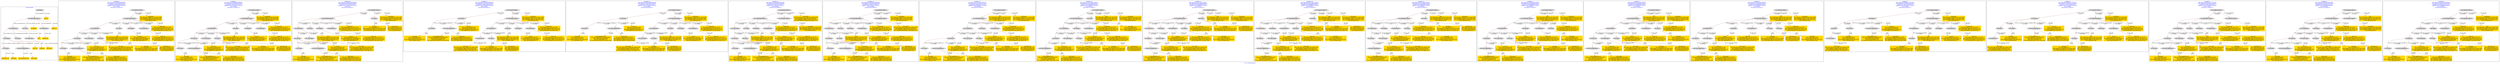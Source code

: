 digraph n0 {
fontcolor="blue"
remincross="true"
label="s12-s-19-artworks.json"
subgraph cluster_0 {
label="1-correct model"
n2[style="filled",color="white",fillcolor="lightgray",label="E12_Production1"];
n3[style="filled",color="white",fillcolor="lightgray",label="E21_Person1"];
n4[style="filled",color="white",fillcolor="lightgray",label="E55_Type1"];
n5[style="filled",color="white",fillcolor="lightgray",label="E52_Time-Span1"];
n6[style="filled",color="white",fillcolor="lightgray",label="E74_Group1"];
n7[style="filled",color="white",fillcolor="lightgray",label="E82_Actor_Appellation1"];
n8[shape="plaintext",style="filled",fillcolor="gold",label="artist_uri"];
n9[style="filled",color="white",fillcolor="lightgray",label="E22_Man-Made_Object1"];
n10[style="filled",color="white",fillcolor="lightgray",label="E35_Title1"];
n11[shape="plaintext",style="filled",fillcolor="gold",label="description"];
n12[style="filled",color="white",fillcolor="lightgray",label="E54_Dimension1"];
n13[shape="plaintext",style="filled",fillcolor="gold",label="object_uri"];
n14[shape="plaintext",style="filled",fillcolor="gold",label="title"];
n15[style="filled",color="white",fillcolor="lightgray",label="E38_Image1"];
n16[shape="plaintext",style="filled",fillcolor="gold",label="img_url"];
n17[shape="plaintext",style="filled",fillcolor="gold",label="date_made"];
n18[shape="plaintext",style="filled",fillcolor="gold",label="dimensions"];
n19[shape="plaintext",style="filled",fillcolor="gold",label="technique"];
n20[shape="plaintext",style="filled",fillcolor="gold",label="nationality_uri"];
n21[shape="plaintext",style="filled",fillcolor="gold",label="nationality"];
n22[shape="plaintext",style="filled",fillcolor="gold",label="artist_appellation_uri"];
n23[shape="plaintext",style="filled",fillcolor="gold",label="artist_name"];
}
subgraph cluster_1 {
label="candidate 0\nlink coherence:0.9090909090909091\nnode coherence:0.9545454545454546\nconfidence:0.4260274982220558\nmapping score:0.48796876203361456\ncost:21.99891\n-precision:0.73-recall:0.76"
n25[style="filled",color="white",fillcolor="lightgray",label="E12_Production1"];
n26[style="filled",color="white",fillcolor="lightgray",label="E21_Person1"];
n27[style="filled",color="white",fillcolor="lightgray",label="E52_Time-Span2"];
n28[style="filled",color="white",fillcolor="lightgray",label="E55_Type1"];
n29[style="filled",color="white",fillcolor="lightgray",label="E74_Group1"];
n30[style="filled",color="white",fillcolor="lightgray",label="E82_Actor_Appellation1"];
n31[style="filled",color="white",fillcolor="lightgray",label="E22_Man-Made_Object1"];
n32[style="filled",color="white",fillcolor="lightgray",label="E35_Title1"];
n33[style="filled",color="white",fillcolor="lightgray",label="E38_Image1"];
n34[style="filled",color="white",fillcolor="lightgray",label="E54_Dimension1"];
n35[style="filled",color="white",fillcolor="lightgray",label="E33_Linguistic_Object2"];
n36[shape="plaintext",style="filled",fillcolor="gold",label="technique\n[E55_Type,label,0.371]\n[E29_Design_or_Procedure,P3_has_note,0.308]\n[E73_Information_Object,P3_has_note,0.161]\n[E22_Man-Made_Object,P3_has_note,0.16]"];
n37[shape="plaintext",style="filled",fillcolor="gold",label="artist_appellation_uri\n[E82_Actor_Appellation,classLink,0.891]\n[E21_Person,classLink,0.054]\n[E39_Actor,classLink,0.051]\n[E73_Information_Object,P3_has_note,0.004]"];
n38[shape="plaintext",style="filled",fillcolor="gold",label="nationality\n[E74_Group,label,0.604]\n[E74_Group,classLink,0.3]\n[E33_Linguistic_Object,P3_has_note,0.052]\n[E55_Type,label,0.045]"];
n39[shape="plaintext",style="filled",fillcolor="gold",label="title\n[E73_Information_Object,P3_has_note,0.301]\n[E22_Man-Made_Object,P3_has_note,0.265]\n[E33_Linguistic_Object,P3_has_note,0.237]\n[E35_Title,label,0.198]"];
n40[shape="plaintext",style="filled",fillcolor="gold",label="date_made\n[E52_Time-Span,P82_at_some_time_within,0.356]\n[E33_Linguistic_Object,P3_has_note,0.291]\n[E73_Information_Object,P3_has_note,0.182]\n[E52_Time-Span,P82a_begin_of_the_begin,0.171]"];
n41[shape="plaintext",style="filled",fillcolor="gold",label="artist_name\n[E82_Actor_Appellation,label,0.456]\n[E33_Linguistic_Object,P3_has_note,0.257]\n[E73_Information_Object,P3_has_note,0.22]\n[E22_Man-Made_Object,P3_has_note,0.066]"];
n42[shape="plaintext",style="filled",fillcolor="gold",label="object_uri\n[E54_Dimension,P3_has_note,0.476]\n[E22_Man-Made_Object,P3_has_note,0.187]\n[E73_Information_Object,P3_has_note,0.181]\n[E34_Inscription,P3_has_note,0.156]"];
n43[shape="plaintext",style="filled",fillcolor="gold",label="description\n[E73_Information_Object,P3_has_note,0.338]\n[E33_Linguistic_Object,P3_has_note,0.299]\n[E22_Man-Made_Object,P3_has_note,0.282]\n[E35_Title,label,0.081]"];
n44[shape="plaintext",style="filled",fillcolor="gold",label="artist_uri\n[E21_Person,classLink,0.38]\n[E39_Actor,classLink,0.356]\n[E82_Actor_Appellation,classLink,0.247]\n[E30_Right,P3_has_note,0.017]"];
n45[shape="plaintext",style="filled",fillcolor="gold",label="dimensions\n[E54_Dimension,P3_has_note,0.541]\n[E22_Man-Made_Object,P3_has_note,0.173]\n[E73_Information_Object,P3_has_note,0.148]\n[E34_Inscription,P3_has_note,0.138]"];
n46[shape="plaintext",style="filled",fillcolor="gold",label="nationality_uri\n[E55_Type,classLink,0.319]\n[E57_Material,classLink,0.3]\n[E74_Group,classLink,0.289]\n[E55_Type,label,0.092]"];
n47[shape="plaintext",style="filled",fillcolor="gold",label="img_url\n[E38_Image,classLink,0.59]\n[E22_Man-Made_Object,classLink,0.235]\n[E78_Collection,classLink,0.098]\n[E40_Legal_Body,label,0.077]"];
}
subgraph cluster_2 {
label="candidate 1\nlink coherence:0.9090909090909091\nnode coherence:0.9545454545454546\nconfidence:0.4260274982220558\nmapping score:0.48796876203361456\ncost:21.99892\n-precision:0.73-recall:0.76"
n49[style="filled",color="white",fillcolor="lightgray",label="E12_Production1"];
n50[style="filled",color="white",fillcolor="lightgray",label="E21_Person1"];
n51[style="filled",color="white",fillcolor="lightgray",label="E52_Time-Span2"];
n52[style="filled",color="white",fillcolor="lightgray",label="E55_Type1"];
n53[style="filled",color="white",fillcolor="lightgray",label="E74_Group1"];
n54[style="filled",color="white",fillcolor="lightgray",label="E82_Actor_Appellation1"];
n55[style="filled",color="white",fillcolor="lightgray",label="E22_Man-Made_Object1"];
n56[style="filled",color="white",fillcolor="lightgray",label="E35_Title1"];
n57[style="filled",color="white",fillcolor="lightgray",label="E38_Image1"];
n58[style="filled",color="white",fillcolor="lightgray",label="E54_Dimension1"];
n59[style="filled",color="white",fillcolor="lightgray",label="E33_Linguistic_Object1"];
n60[shape="plaintext",style="filled",fillcolor="gold",label="technique\n[E55_Type,label,0.371]\n[E29_Design_or_Procedure,P3_has_note,0.308]\n[E73_Information_Object,P3_has_note,0.161]\n[E22_Man-Made_Object,P3_has_note,0.16]"];
n61[shape="plaintext",style="filled",fillcolor="gold",label="description\n[E73_Information_Object,P3_has_note,0.338]\n[E33_Linguistic_Object,P3_has_note,0.299]\n[E22_Man-Made_Object,P3_has_note,0.282]\n[E35_Title,label,0.081]"];
n62[shape="plaintext",style="filled",fillcolor="gold",label="artist_appellation_uri\n[E82_Actor_Appellation,classLink,0.891]\n[E21_Person,classLink,0.054]\n[E39_Actor,classLink,0.051]\n[E73_Information_Object,P3_has_note,0.004]"];
n63[shape="plaintext",style="filled",fillcolor="gold",label="nationality\n[E74_Group,label,0.604]\n[E74_Group,classLink,0.3]\n[E33_Linguistic_Object,P3_has_note,0.052]\n[E55_Type,label,0.045]"];
n64[shape="plaintext",style="filled",fillcolor="gold",label="title\n[E73_Information_Object,P3_has_note,0.301]\n[E22_Man-Made_Object,P3_has_note,0.265]\n[E33_Linguistic_Object,P3_has_note,0.237]\n[E35_Title,label,0.198]"];
n65[shape="plaintext",style="filled",fillcolor="gold",label="date_made\n[E52_Time-Span,P82_at_some_time_within,0.356]\n[E33_Linguistic_Object,P3_has_note,0.291]\n[E73_Information_Object,P3_has_note,0.182]\n[E52_Time-Span,P82a_begin_of_the_begin,0.171]"];
n66[shape="plaintext",style="filled",fillcolor="gold",label="artist_name\n[E82_Actor_Appellation,label,0.456]\n[E33_Linguistic_Object,P3_has_note,0.257]\n[E73_Information_Object,P3_has_note,0.22]\n[E22_Man-Made_Object,P3_has_note,0.066]"];
n67[shape="plaintext",style="filled",fillcolor="gold",label="object_uri\n[E54_Dimension,P3_has_note,0.476]\n[E22_Man-Made_Object,P3_has_note,0.187]\n[E73_Information_Object,P3_has_note,0.181]\n[E34_Inscription,P3_has_note,0.156]"];
n68[shape="plaintext",style="filled",fillcolor="gold",label="artist_uri\n[E21_Person,classLink,0.38]\n[E39_Actor,classLink,0.356]\n[E82_Actor_Appellation,classLink,0.247]\n[E30_Right,P3_has_note,0.017]"];
n69[shape="plaintext",style="filled",fillcolor="gold",label="dimensions\n[E54_Dimension,P3_has_note,0.541]\n[E22_Man-Made_Object,P3_has_note,0.173]\n[E73_Information_Object,P3_has_note,0.148]\n[E34_Inscription,P3_has_note,0.138]"];
n70[shape="plaintext",style="filled",fillcolor="gold",label="nationality_uri\n[E55_Type,classLink,0.319]\n[E57_Material,classLink,0.3]\n[E74_Group,classLink,0.289]\n[E55_Type,label,0.092]"];
n71[shape="plaintext",style="filled",fillcolor="gold",label="img_url\n[E38_Image,classLink,0.59]\n[E22_Man-Made_Object,classLink,0.235]\n[E78_Collection,classLink,0.098]\n[E40_Legal_Body,label,0.077]"];
}
subgraph cluster_3 {
label="candidate 10\nlink coherence:0.8636363636363636\nnode coherence:0.9545454545454546\nconfidence:0.4260274982220558\nmapping score:0.48796876203361456\ncost:21.999\n-precision:0.68-recall:0.71"
n73[style="filled",color="white",fillcolor="lightgray",label="E12_Production1"];
n74[style="filled",color="white",fillcolor="lightgray",label="E21_Person1"];
n75[style="filled",color="white",fillcolor="lightgray",label="E52_Time-Span2"];
n76[style="filled",color="white",fillcolor="lightgray",label="E74_Group1"];
n77[style="filled",color="white",fillcolor="lightgray",label="E82_Actor_Appellation1"];
n78[style="filled",color="white",fillcolor="lightgray",label="E22_Man-Made_Object1"];
n79[style="filled",color="white",fillcolor="lightgray",label="E35_Title1"];
n80[style="filled",color="white",fillcolor="lightgray",label="E38_Image1"];
n81[style="filled",color="white",fillcolor="lightgray",label="E54_Dimension1"];
n82[style="filled",color="white",fillcolor="lightgray",label="E33_Linguistic_Object2"];
n83[style="filled",color="white",fillcolor="lightgray",label="E55_Type1"];
n84[shape="plaintext",style="filled",fillcolor="gold",label="technique\n[E55_Type,label,0.371]\n[E29_Design_or_Procedure,P3_has_note,0.308]\n[E73_Information_Object,P3_has_note,0.161]\n[E22_Man-Made_Object,P3_has_note,0.16]"];
n85[shape="plaintext",style="filled",fillcolor="gold",label="artist_appellation_uri\n[E82_Actor_Appellation,classLink,0.891]\n[E21_Person,classLink,0.054]\n[E39_Actor,classLink,0.051]\n[E73_Information_Object,P3_has_note,0.004]"];
n86[shape="plaintext",style="filled",fillcolor="gold",label="nationality\n[E74_Group,label,0.604]\n[E74_Group,classLink,0.3]\n[E33_Linguistic_Object,P3_has_note,0.052]\n[E55_Type,label,0.045]"];
n87[shape="plaintext",style="filled",fillcolor="gold",label="title\n[E73_Information_Object,P3_has_note,0.301]\n[E22_Man-Made_Object,P3_has_note,0.265]\n[E33_Linguistic_Object,P3_has_note,0.237]\n[E35_Title,label,0.198]"];
n88[shape="plaintext",style="filled",fillcolor="gold",label="date_made\n[E52_Time-Span,P82_at_some_time_within,0.356]\n[E33_Linguistic_Object,P3_has_note,0.291]\n[E73_Information_Object,P3_has_note,0.182]\n[E52_Time-Span,P82a_begin_of_the_begin,0.171]"];
n89[shape="plaintext",style="filled",fillcolor="gold",label="artist_name\n[E82_Actor_Appellation,label,0.456]\n[E33_Linguistic_Object,P3_has_note,0.257]\n[E73_Information_Object,P3_has_note,0.22]\n[E22_Man-Made_Object,P3_has_note,0.066]"];
n90[shape="plaintext",style="filled",fillcolor="gold",label="object_uri\n[E54_Dimension,P3_has_note,0.476]\n[E22_Man-Made_Object,P3_has_note,0.187]\n[E73_Information_Object,P3_has_note,0.181]\n[E34_Inscription,P3_has_note,0.156]"];
n91[shape="plaintext",style="filled",fillcolor="gold",label="description\n[E73_Information_Object,P3_has_note,0.338]\n[E33_Linguistic_Object,P3_has_note,0.299]\n[E22_Man-Made_Object,P3_has_note,0.282]\n[E35_Title,label,0.081]"];
n92[shape="plaintext",style="filled",fillcolor="gold",label="artist_uri\n[E21_Person,classLink,0.38]\n[E39_Actor,classLink,0.356]\n[E82_Actor_Appellation,classLink,0.247]\n[E30_Right,P3_has_note,0.017]"];
n93[shape="plaintext",style="filled",fillcolor="gold",label="dimensions\n[E54_Dimension,P3_has_note,0.541]\n[E22_Man-Made_Object,P3_has_note,0.173]\n[E73_Information_Object,P3_has_note,0.148]\n[E34_Inscription,P3_has_note,0.138]"];
n94[shape="plaintext",style="filled",fillcolor="gold",label="nationality_uri\n[E55_Type,classLink,0.319]\n[E57_Material,classLink,0.3]\n[E74_Group,classLink,0.289]\n[E55_Type,label,0.092]"];
n95[shape="plaintext",style="filled",fillcolor="gold",label="img_url\n[E38_Image,classLink,0.59]\n[E22_Man-Made_Object,classLink,0.235]\n[E78_Collection,classLink,0.098]\n[E40_Legal_Body,label,0.077]"];
}
subgraph cluster_4 {
label="candidate 11\nlink coherence:0.8636363636363636\nnode coherence:0.9545454545454546\nconfidence:0.4260274982220558\nmapping score:0.48796876203361456\ncost:21.99907\n-precision:0.68-recall:0.71"
n97[style="filled",color="white",fillcolor="lightgray",label="E12_Production1"];
n98[style="filled",color="white",fillcolor="lightgray",label="E52_Time-Span2"];
n99[style="filled",color="white",fillcolor="lightgray",label="E55_Type1"];
n100[style="filled",color="white",fillcolor="lightgray",label="E21_Person1"];
n101[style="filled",color="white",fillcolor="lightgray",label="E74_Group1"];
n102[style="filled",color="white",fillcolor="lightgray",label="E82_Actor_Appellation1"];
n103[style="filled",color="white",fillcolor="lightgray",label="E22_Man-Made_Object1"];
n104[style="filled",color="white",fillcolor="lightgray",label="E35_Title1"];
n105[style="filled",color="white",fillcolor="lightgray",label="E38_Image1"];
n106[style="filled",color="white",fillcolor="lightgray",label="E54_Dimension1"];
n107[style="filled",color="white",fillcolor="lightgray",label="E33_Linguistic_Object2"];
n108[shape="plaintext",style="filled",fillcolor="gold",label="technique\n[E55_Type,label,0.371]\n[E29_Design_or_Procedure,P3_has_note,0.308]\n[E73_Information_Object,P3_has_note,0.161]\n[E22_Man-Made_Object,P3_has_note,0.16]"];
n109[shape="plaintext",style="filled",fillcolor="gold",label="artist_appellation_uri\n[E82_Actor_Appellation,classLink,0.891]\n[E21_Person,classLink,0.054]\n[E39_Actor,classLink,0.051]\n[E73_Information_Object,P3_has_note,0.004]"];
n110[shape="plaintext",style="filled",fillcolor="gold",label="nationality\n[E74_Group,label,0.604]\n[E74_Group,classLink,0.3]\n[E33_Linguistic_Object,P3_has_note,0.052]\n[E55_Type,label,0.045]"];
n111[shape="plaintext",style="filled",fillcolor="gold",label="title\n[E73_Information_Object,P3_has_note,0.301]\n[E22_Man-Made_Object,P3_has_note,0.265]\n[E33_Linguistic_Object,P3_has_note,0.237]\n[E35_Title,label,0.198]"];
n112[shape="plaintext",style="filled",fillcolor="gold",label="date_made\n[E52_Time-Span,P82_at_some_time_within,0.356]\n[E33_Linguistic_Object,P3_has_note,0.291]\n[E73_Information_Object,P3_has_note,0.182]\n[E52_Time-Span,P82a_begin_of_the_begin,0.171]"];
n113[shape="plaintext",style="filled",fillcolor="gold",label="artist_name\n[E82_Actor_Appellation,label,0.456]\n[E33_Linguistic_Object,P3_has_note,0.257]\n[E73_Information_Object,P3_has_note,0.22]\n[E22_Man-Made_Object,P3_has_note,0.066]"];
n114[shape="plaintext",style="filled",fillcolor="gold",label="object_uri\n[E54_Dimension,P3_has_note,0.476]\n[E22_Man-Made_Object,P3_has_note,0.187]\n[E73_Information_Object,P3_has_note,0.181]\n[E34_Inscription,P3_has_note,0.156]"];
n115[shape="plaintext",style="filled",fillcolor="gold",label="description\n[E73_Information_Object,P3_has_note,0.338]\n[E33_Linguistic_Object,P3_has_note,0.299]\n[E22_Man-Made_Object,P3_has_note,0.282]\n[E35_Title,label,0.081]"];
n116[shape="plaintext",style="filled",fillcolor="gold",label="artist_uri\n[E21_Person,classLink,0.38]\n[E39_Actor,classLink,0.356]\n[E82_Actor_Appellation,classLink,0.247]\n[E30_Right,P3_has_note,0.017]"];
n117[shape="plaintext",style="filled",fillcolor="gold",label="dimensions\n[E54_Dimension,P3_has_note,0.541]\n[E22_Man-Made_Object,P3_has_note,0.173]\n[E73_Information_Object,P3_has_note,0.148]\n[E34_Inscription,P3_has_note,0.138]"];
n118[shape="plaintext",style="filled",fillcolor="gold",label="nationality_uri\n[E55_Type,classLink,0.319]\n[E57_Material,classLink,0.3]\n[E74_Group,classLink,0.289]\n[E55_Type,label,0.092]"];
n119[shape="plaintext",style="filled",fillcolor="gold",label="img_url\n[E38_Image,classLink,0.59]\n[E22_Man-Made_Object,classLink,0.235]\n[E78_Collection,classLink,0.098]\n[E40_Legal_Body,label,0.077]"];
}
subgraph cluster_5 {
label="candidate 12\nlink coherence:0.8636363636363636\nnode coherence:0.9545454545454546\nconfidence:0.4260274982220558\nmapping score:0.48796876203361456\ncost:21.99908\n-precision:0.68-recall:0.71"
n121[style="filled",color="white",fillcolor="lightgray",label="E12_Production1"];
n122[style="filled",color="white",fillcolor="lightgray",label="E52_Time-Span2"];
n123[style="filled",color="white",fillcolor="lightgray",label="E55_Type1"];
n124[style="filled",color="white",fillcolor="lightgray",label="E21_Person1"];
n125[style="filled",color="white",fillcolor="lightgray",label="E74_Group1"];
n126[style="filled",color="white",fillcolor="lightgray",label="E82_Actor_Appellation1"];
n127[style="filled",color="white",fillcolor="lightgray",label="E22_Man-Made_Object1"];
n128[style="filled",color="white",fillcolor="lightgray",label="E35_Title1"];
n129[style="filled",color="white",fillcolor="lightgray",label="E38_Image1"];
n130[style="filled",color="white",fillcolor="lightgray",label="E54_Dimension1"];
n131[style="filled",color="white",fillcolor="lightgray",label="E33_Linguistic_Object1"];
n132[shape="plaintext",style="filled",fillcolor="gold",label="technique\n[E55_Type,label,0.371]\n[E29_Design_or_Procedure,P3_has_note,0.308]\n[E73_Information_Object,P3_has_note,0.161]\n[E22_Man-Made_Object,P3_has_note,0.16]"];
n133[shape="plaintext",style="filled",fillcolor="gold",label="description\n[E73_Information_Object,P3_has_note,0.338]\n[E33_Linguistic_Object,P3_has_note,0.299]\n[E22_Man-Made_Object,P3_has_note,0.282]\n[E35_Title,label,0.081]"];
n134[shape="plaintext",style="filled",fillcolor="gold",label="artist_appellation_uri\n[E82_Actor_Appellation,classLink,0.891]\n[E21_Person,classLink,0.054]\n[E39_Actor,classLink,0.051]\n[E73_Information_Object,P3_has_note,0.004]"];
n135[shape="plaintext",style="filled",fillcolor="gold",label="nationality\n[E74_Group,label,0.604]\n[E74_Group,classLink,0.3]\n[E33_Linguistic_Object,P3_has_note,0.052]\n[E55_Type,label,0.045]"];
n136[shape="plaintext",style="filled",fillcolor="gold",label="title\n[E73_Information_Object,P3_has_note,0.301]\n[E22_Man-Made_Object,P3_has_note,0.265]\n[E33_Linguistic_Object,P3_has_note,0.237]\n[E35_Title,label,0.198]"];
n137[shape="plaintext",style="filled",fillcolor="gold",label="date_made\n[E52_Time-Span,P82_at_some_time_within,0.356]\n[E33_Linguistic_Object,P3_has_note,0.291]\n[E73_Information_Object,P3_has_note,0.182]\n[E52_Time-Span,P82a_begin_of_the_begin,0.171]"];
n138[shape="plaintext",style="filled",fillcolor="gold",label="artist_name\n[E82_Actor_Appellation,label,0.456]\n[E33_Linguistic_Object,P3_has_note,0.257]\n[E73_Information_Object,P3_has_note,0.22]\n[E22_Man-Made_Object,P3_has_note,0.066]"];
n139[shape="plaintext",style="filled",fillcolor="gold",label="object_uri\n[E54_Dimension,P3_has_note,0.476]\n[E22_Man-Made_Object,P3_has_note,0.187]\n[E73_Information_Object,P3_has_note,0.181]\n[E34_Inscription,P3_has_note,0.156]"];
n140[shape="plaintext",style="filled",fillcolor="gold",label="artist_uri\n[E21_Person,classLink,0.38]\n[E39_Actor,classLink,0.356]\n[E82_Actor_Appellation,classLink,0.247]\n[E30_Right,P3_has_note,0.017]"];
n141[shape="plaintext",style="filled",fillcolor="gold",label="dimensions\n[E54_Dimension,P3_has_note,0.541]\n[E22_Man-Made_Object,P3_has_note,0.173]\n[E73_Information_Object,P3_has_note,0.148]\n[E34_Inscription,P3_has_note,0.138]"];
n142[shape="plaintext",style="filled",fillcolor="gold",label="nationality_uri\n[E55_Type,classLink,0.319]\n[E57_Material,classLink,0.3]\n[E74_Group,classLink,0.289]\n[E55_Type,label,0.092]"];
n143[shape="plaintext",style="filled",fillcolor="gold",label="img_url\n[E38_Image,classLink,0.59]\n[E22_Man-Made_Object,classLink,0.235]\n[E78_Collection,classLink,0.098]\n[E40_Legal_Body,label,0.077]"];
}
subgraph cluster_6 {
label="candidate 13\nlink coherence:0.8636363636363636\nnode coherence:0.9545454545454546\nconfidence:0.4206106151090135\nmapping score:0.4861631343292671\ncost:120.99902\n-precision:0.64-recall:0.67"
n145[style="filled",color="white",fillcolor="lightgray",label="E12_Production1"];
n146[style="filled",color="white",fillcolor="lightgray",label="E21_Person1"];
n147[style="filled",color="white",fillcolor="lightgray",label="E55_Type1"];
n148[style="filled",color="white",fillcolor="lightgray",label="E74_Group1"];
n149[style="filled",color="white",fillcolor="lightgray",label="E82_Actor_Appellation1"];
n150[style="filled",color="white",fillcolor="lightgray",label="E22_Man-Made_Object1"];
n151[style="filled",color="white",fillcolor="lightgray",label="E35_Title1"];
n152[style="filled",color="white",fillcolor="lightgray",label="E38_Image1"];
n153[style="filled",color="white",fillcolor="lightgray",label="E54_Dimension1"];
n154[style="filled",color="white",fillcolor="lightgray",label="E33_Linguistic_Object2"];
n155[style="filled",color="white",fillcolor="lightgray",label="E33_Linguistic_Object1"];
n156[shape="plaintext",style="filled",fillcolor="gold",label="technique\n[E55_Type,label,0.371]\n[E29_Design_or_Procedure,P3_has_note,0.308]\n[E73_Information_Object,P3_has_note,0.161]\n[E22_Man-Made_Object,P3_has_note,0.16]"];
n157[shape="plaintext",style="filled",fillcolor="gold",label="description\n[E73_Information_Object,P3_has_note,0.338]\n[E33_Linguistic_Object,P3_has_note,0.299]\n[E22_Man-Made_Object,P3_has_note,0.282]\n[E35_Title,label,0.081]"];
n158[shape="plaintext",style="filled",fillcolor="gold",label="artist_appellation_uri\n[E82_Actor_Appellation,classLink,0.891]\n[E21_Person,classLink,0.054]\n[E39_Actor,classLink,0.051]\n[E73_Information_Object,P3_has_note,0.004]"];
n159[shape="plaintext",style="filled",fillcolor="gold",label="nationality\n[E74_Group,label,0.604]\n[E74_Group,classLink,0.3]\n[E33_Linguistic_Object,P3_has_note,0.052]\n[E55_Type,label,0.045]"];
n160[shape="plaintext",style="filled",fillcolor="gold",label="title\n[E73_Information_Object,P3_has_note,0.301]\n[E22_Man-Made_Object,P3_has_note,0.265]\n[E33_Linguistic_Object,P3_has_note,0.237]\n[E35_Title,label,0.198]"];
n161[shape="plaintext",style="filled",fillcolor="gold",label="artist_name\n[E82_Actor_Appellation,label,0.456]\n[E33_Linguistic_Object,P3_has_note,0.257]\n[E73_Information_Object,P3_has_note,0.22]\n[E22_Man-Made_Object,P3_has_note,0.066]"];
n162[shape="plaintext",style="filled",fillcolor="gold",label="object_uri\n[E54_Dimension,P3_has_note,0.476]\n[E22_Man-Made_Object,P3_has_note,0.187]\n[E73_Information_Object,P3_has_note,0.181]\n[E34_Inscription,P3_has_note,0.156]"];
n163[shape="plaintext",style="filled",fillcolor="gold",label="date_made\n[E52_Time-Span,P82_at_some_time_within,0.356]\n[E33_Linguistic_Object,P3_has_note,0.291]\n[E73_Information_Object,P3_has_note,0.182]\n[E52_Time-Span,P82a_begin_of_the_begin,0.171]"];
n164[shape="plaintext",style="filled",fillcolor="gold",label="artist_uri\n[E21_Person,classLink,0.38]\n[E39_Actor,classLink,0.356]\n[E82_Actor_Appellation,classLink,0.247]\n[E30_Right,P3_has_note,0.017]"];
n165[shape="plaintext",style="filled",fillcolor="gold",label="dimensions\n[E54_Dimension,P3_has_note,0.541]\n[E22_Man-Made_Object,P3_has_note,0.173]\n[E73_Information_Object,P3_has_note,0.148]\n[E34_Inscription,P3_has_note,0.138]"];
n166[shape="plaintext",style="filled",fillcolor="gold",label="nationality_uri\n[E55_Type,classLink,0.319]\n[E57_Material,classLink,0.3]\n[E74_Group,classLink,0.289]\n[E55_Type,label,0.092]"];
n167[shape="plaintext",style="filled",fillcolor="gold",label="img_url\n[E38_Image,classLink,0.59]\n[E22_Man-Made_Object,classLink,0.235]\n[E78_Collection,classLink,0.098]\n[E40_Legal_Body,label,0.077]"];
}
subgraph cluster_7 {
label="candidate 14\nlink coherence:0.8636363636363636\nnode coherence:0.9545454545454546\nconfidence:0.4206106151090135\nmapping score:0.4861631343292671\ncost:120.99903\n-precision:0.64-recall:0.67"
n169[style="filled",color="white",fillcolor="lightgray",label="E12_Production1"];
n170[style="filled",color="white",fillcolor="lightgray",label="E21_Person1"];
n171[style="filled",color="white",fillcolor="lightgray",label="E55_Type1"];
n172[style="filled",color="white",fillcolor="lightgray",label="E74_Group1"];
n173[style="filled",color="white",fillcolor="lightgray",label="E82_Actor_Appellation1"];
n174[style="filled",color="white",fillcolor="lightgray",label="E22_Man-Made_Object1"];
n175[style="filled",color="white",fillcolor="lightgray",label="E35_Title1"];
n176[style="filled",color="white",fillcolor="lightgray",label="E38_Image1"];
n177[style="filled",color="white",fillcolor="lightgray",label="E54_Dimension1"];
n178[style="filled",color="white",fillcolor="lightgray",label="E33_Linguistic_Object1"];
n179[style="filled",color="white",fillcolor="lightgray",label="E33_Linguistic_Object2"];
n180[shape="plaintext",style="filled",fillcolor="gold",label="technique\n[E55_Type,label,0.371]\n[E29_Design_or_Procedure,P3_has_note,0.308]\n[E73_Information_Object,P3_has_note,0.161]\n[E22_Man-Made_Object,P3_has_note,0.16]"];
n181[shape="plaintext",style="filled",fillcolor="gold",label="description\n[E73_Information_Object,P3_has_note,0.338]\n[E33_Linguistic_Object,P3_has_note,0.299]\n[E22_Man-Made_Object,P3_has_note,0.282]\n[E35_Title,label,0.081]"];
n182[shape="plaintext",style="filled",fillcolor="gold",label="artist_appellation_uri\n[E82_Actor_Appellation,classLink,0.891]\n[E21_Person,classLink,0.054]\n[E39_Actor,classLink,0.051]\n[E73_Information_Object,P3_has_note,0.004]"];
n183[shape="plaintext",style="filled",fillcolor="gold",label="nationality\n[E74_Group,label,0.604]\n[E74_Group,classLink,0.3]\n[E33_Linguistic_Object,P3_has_note,0.052]\n[E55_Type,label,0.045]"];
n184[shape="plaintext",style="filled",fillcolor="gold",label="title\n[E73_Information_Object,P3_has_note,0.301]\n[E22_Man-Made_Object,P3_has_note,0.265]\n[E33_Linguistic_Object,P3_has_note,0.237]\n[E35_Title,label,0.198]"];
n185[shape="plaintext",style="filled",fillcolor="gold",label="artist_name\n[E82_Actor_Appellation,label,0.456]\n[E33_Linguistic_Object,P3_has_note,0.257]\n[E73_Information_Object,P3_has_note,0.22]\n[E22_Man-Made_Object,P3_has_note,0.066]"];
n186[shape="plaintext",style="filled",fillcolor="gold",label="object_uri\n[E54_Dimension,P3_has_note,0.476]\n[E22_Man-Made_Object,P3_has_note,0.187]\n[E73_Information_Object,P3_has_note,0.181]\n[E34_Inscription,P3_has_note,0.156]"];
n187[shape="plaintext",style="filled",fillcolor="gold",label="date_made\n[E52_Time-Span,P82_at_some_time_within,0.356]\n[E33_Linguistic_Object,P3_has_note,0.291]\n[E73_Information_Object,P3_has_note,0.182]\n[E52_Time-Span,P82a_begin_of_the_begin,0.171]"];
n188[shape="plaintext",style="filled",fillcolor="gold",label="artist_uri\n[E21_Person,classLink,0.38]\n[E39_Actor,classLink,0.356]\n[E82_Actor_Appellation,classLink,0.247]\n[E30_Right,P3_has_note,0.017]"];
n189[shape="plaintext",style="filled",fillcolor="gold",label="dimensions\n[E54_Dimension,P3_has_note,0.541]\n[E22_Man-Made_Object,P3_has_note,0.173]\n[E73_Information_Object,P3_has_note,0.148]\n[E34_Inscription,P3_has_note,0.138]"];
n190[shape="plaintext",style="filled",fillcolor="gold",label="nationality_uri\n[E55_Type,classLink,0.319]\n[E57_Material,classLink,0.3]\n[E74_Group,classLink,0.289]\n[E55_Type,label,0.092]"];
n191[shape="plaintext",style="filled",fillcolor="gold",label="img_url\n[E38_Image,classLink,0.59]\n[E22_Man-Made_Object,classLink,0.235]\n[E78_Collection,classLink,0.098]\n[E40_Legal_Body,label,0.077]"];
}
subgraph cluster_8 {
label="candidate 15\nlink coherence:0.8571428571428571\nnode coherence:0.9047619047619048\nconfidence:0.42925603477311475\nmapping score:0.48633931317833984\ncost:20.99906\n-precision:0.67-recall:0.67"
n193[style="filled",color="white",fillcolor="lightgray",label="E12_Production1"];
n194[style="filled",color="white",fillcolor="lightgray",label="E21_Person1"];
n195[style="filled",color="white",fillcolor="lightgray",label="E52_Time-Span2"];
n196[style="filled",color="white",fillcolor="lightgray",label="E55_Type1"];
n197[style="filled",color="white",fillcolor="lightgray",label="E74_Group1"];
n198[style="filled",color="white",fillcolor="lightgray",label="E82_Actor_Appellation1"];
n199[style="filled",color="white",fillcolor="lightgray",label="E22_Man-Made_Object1"];
n200[style="filled",color="white",fillcolor="lightgray",label="E38_Image1"];
n201[style="filled",color="white",fillcolor="lightgray",label="E54_Dimension1"];
n202[style="filled",color="white",fillcolor="lightgray",label="E33_Linguistic_Object2"];
n203[shape="plaintext",style="filled",fillcolor="gold",label="technique\n[E55_Type,label,0.371]\n[E29_Design_or_Procedure,P3_has_note,0.308]\n[E73_Information_Object,P3_has_note,0.161]\n[E22_Man-Made_Object,P3_has_note,0.16]"];
n204[shape="plaintext",style="filled",fillcolor="gold",label="artist_appellation_uri\n[E82_Actor_Appellation,classLink,0.891]\n[E21_Person,classLink,0.054]\n[E39_Actor,classLink,0.051]\n[E73_Information_Object,P3_has_note,0.004]"];
n205[shape="plaintext",style="filled",fillcolor="gold",label="nationality\n[E74_Group,label,0.604]\n[E74_Group,classLink,0.3]\n[E33_Linguistic_Object,P3_has_note,0.052]\n[E55_Type,label,0.045]"];
n206[shape="plaintext",style="filled",fillcolor="gold",label="date_made\n[E52_Time-Span,P82_at_some_time_within,0.356]\n[E33_Linguistic_Object,P3_has_note,0.291]\n[E73_Information_Object,P3_has_note,0.182]\n[E52_Time-Span,P82a_begin_of_the_begin,0.171]"];
n207[shape="plaintext",style="filled",fillcolor="gold",label="title\n[E73_Information_Object,P3_has_note,0.301]\n[E22_Man-Made_Object,P3_has_note,0.265]\n[E33_Linguistic_Object,P3_has_note,0.237]\n[E35_Title,label,0.198]"];
n208[shape="plaintext",style="filled",fillcolor="gold",label="artist_name\n[E82_Actor_Appellation,label,0.456]\n[E33_Linguistic_Object,P3_has_note,0.257]\n[E73_Information_Object,P3_has_note,0.22]\n[E22_Man-Made_Object,P3_has_note,0.066]"];
n209[shape="plaintext",style="filled",fillcolor="gold",label="object_uri\n[E54_Dimension,P3_has_note,0.476]\n[E22_Man-Made_Object,P3_has_note,0.187]\n[E73_Information_Object,P3_has_note,0.181]\n[E34_Inscription,P3_has_note,0.156]"];
n210[shape="plaintext",style="filled",fillcolor="gold",label="description\n[E73_Information_Object,P3_has_note,0.338]\n[E33_Linguistic_Object,P3_has_note,0.299]\n[E22_Man-Made_Object,P3_has_note,0.282]\n[E35_Title,label,0.081]"];
n211[shape="plaintext",style="filled",fillcolor="gold",label="artist_uri\n[E21_Person,classLink,0.38]\n[E39_Actor,classLink,0.356]\n[E82_Actor_Appellation,classLink,0.247]\n[E30_Right,P3_has_note,0.017]"];
n212[shape="plaintext",style="filled",fillcolor="gold",label="dimensions\n[E54_Dimension,P3_has_note,0.541]\n[E22_Man-Made_Object,P3_has_note,0.173]\n[E73_Information_Object,P3_has_note,0.148]\n[E34_Inscription,P3_has_note,0.138]"];
n213[shape="plaintext",style="filled",fillcolor="gold",label="nationality_uri\n[E55_Type,classLink,0.319]\n[E57_Material,classLink,0.3]\n[E74_Group,classLink,0.289]\n[E55_Type,label,0.092]"];
n214[shape="plaintext",style="filled",fillcolor="gold",label="img_url\n[E38_Image,classLink,0.59]\n[E22_Man-Made_Object,classLink,0.235]\n[E78_Collection,classLink,0.098]\n[E40_Legal_Body,label,0.077]"];
}
subgraph cluster_9 {
label="candidate 16\nlink coherence:0.8571428571428571\nnode coherence:0.9523809523809523\nconfidence:0.38269808460374044\nmapping score:0.4866930123282309\ncost:20.99914\n-precision:0.57-recall:0.57"
n216[style="filled",color="white",fillcolor="lightgray",label="E12_Production1"];
n217[style="filled",color="white",fillcolor="lightgray",label="E21_Person1"];
n218[style="filled",color="white",fillcolor="lightgray",label="E52_Time-Span2"];
n219[style="filled",color="white",fillcolor="lightgray",label="E55_Type1"];
n220[style="filled",color="white",fillcolor="lightgray",label="E82_Actor_Appellation1"];
n221[style="filled",color="white",fillcolor="lightgray",label="E22_Man-Made_Object1"];
n222[style="filled",color="white",fillcolor="lightgray",label="E38_Image1"];
n223[style="filled",color="white",fillcolor="lightgray",label="E54_Dimension1"];
n224[style="filled",color="white",fillcolor="lightgray",label="E33_Linguistic_Object2"];
n225[style="filled",color="white",fillcolor="lightgray",label="E55_Type2"];
n226[shape="plaintext",style="filled",fillcolor="gold",label="technique\n[E55_Type,label,0.371]\n[E29_Design_or_Procedure,P3_has_note,0.308]\n[E73_Information_Object,P3_has_note,0.161]\n[E22_Man-Made_Object,P3_has_note,0.16]"];
n227[shape="plaintext",style="filled",fillcolor="gold",label="artist_appellation_uri\n[E82_Actor_Appellation,classLink,0.891]\n[E21_Person,classLink,0.054]\n[E39_Actor,classLink,0.051]\n[E73_Information_Object,P3_has_note,0.004]"];
n228[shape="plaintext",style="filled",fillcolor="gold",label="date_made\n[E52_Time-Span,P82_at_some_time_within,0.356]\n[E33_Linguistic_Object,P3_has_note,0.291]\n[E73_Information_Object,P3_has_note,0.182]\n[E52_Time-Span,P82a_begin_of_the_begin,0.171]"];
n229[shape="plaintext",style="filled",fillcolor="gold",label="title\n[E73_Information_Object,P3_has_note,0.301]\n[E22_Man-Made_Object,P3_has_note,0.265]\n[E33_Linguistic_Object,P3_has_note,0.237]\n[E35_Title,label,0.198]"];
n230[shape="plaintext",style="filled",fillcolor="gold",label="artist_name\n[E82_Actor_Appellation,label,0.456]\n[E33_Linguistic_Object,P3_has_note,0.257]\n[E73_Information_Object,P3_has_note,0.22]\n[E22_Man-Made_Object,P3_has_note,0.066]"];
n231[shape="plaintext",style="filled",fillcolor="gold",label="nationality\n[E74_Group,label,0.604]\n[E74_Group,classLink,0.3]\n[E33_Linguistic_Object,P3_has_note,0.052]\n[E55_Type,label,0.045]"];
n232[shape="plaintext",style="filled",fillcolor="gold",label="object_uri\n[E54_Dimension,P3_has_note,0.476]\n[E22_Man-Made_Object,P3_has_note,0.187]\n[E73_Information_Object,P3_has_note,0.181]\n[E34_Inscription,P3_has_note,0.156]"];
n233[shape="plaintext",style="filled",fillcolor="gold",label="description\n[E73_Information_Object,P3_has_note,0.338]\n[E33_Linguistic_Object,P3_has_note,0.299]\n[E22_Man-Made_Object,P3_has_note,0.282]\n[E35_Title,label,0.081]"];
n234[shape="plaintext",style="filled",fillcolor="gold",label="artist_uri\n[E21_Person,classLink,0.38]\n[E39_Actor,classLink,0.356]\n[E82_Actor_Appellation,classLink,0.247]\n[E30_Right,P3_has_note,0.017]"];
n235[shape="plaintext",style="filled",fillcolor="gold",label="dimensions\n[E54_Dimension,P3_has_note,0.541]\n[E22_Man-Made_Object,P3_has_note,0.173]\n[E73_Information_Object,P3_has_note,0.148]\n[E34_Inscription,P3_has_note,0.138]"];
n236[shape="plaintext",style="filled",fillcolor="gold",label="nationality_uri\n[E55_Type,classLink,0.319]\n[E57_Material,classLink,0.3]\n[E74_Group,classLink,0.289]\n[E55_Type,label,0.092]"];
n237[shape="plaintext",style="filled",fillcolor="gold",label="img_url\n[E38_Image,classLink,0.59]\n[E22_Man-Made_Object,classLink,0.235]\n[E78_Collection,classLink,0.098]\n[E40_Legal_Body,label,0.077]"];
}
subgraph cluster_10 {
label="candidate 17\nlink coherence:0.8571428571428571\nnode coherence:0.9523809523809523\nconfidence:0.38269808460374044\nmapping score:0.4866930123282309\ncost:20.9992\n-precision:0.52-recall:0.52"
n239[style="filled",color="white",fillcolor="lightgray",label="E12_Production1"];
n240[style="filled",color="white",fillcolor="lightgray",label="E21_Person1"];
n241[style="filled",color="white",fillcolor="lightgray",label="E52_Time-Span2"];
n242[style="filled",color="white",fillcolor="lightgray",label="E82_Actor_Appellation1"];
n243[style="filled",color="white",fillcolor="lightgray",label="E22_Man-Made_Object1"];
n244[style="filled",color="white",fillcolor="lightgray",label="E38_Image1"];
n245[style="filled",color="white",fillcolor="lightgray",label="E54_Dimension1"];
n246[style="filled",color="white",fillcolor="lightgray",label="E55_Type2"];
n247[style="filled",color="white",fillcolor="lightgray",label="E33_Linguistic_Object2"];
n248[style="filled",color="white",fillcolor="lightgray",label="E55_Type1"];
n249[shape="plaintext",style="filled",fillcolor="gold",label="technique\n[E55_Type,label,0.371]\n[E29_Design_or_Procedure,P3_has_note,0.308]\n[E73_Information_Object,P3_has_note,0.161]\n[E22_Man-Made_Object,P3_has_note,0.16]"];
n250[shape="plaintext",style="filled",fillcolor="gold",label="artist_appellation_uri\n[E82_Actor_Appellation,classLink,0.891]\n[E21_Person,classLink,0.054]\n[E39_Actor,classLink,0.051]\n[E73_Information_Object,P3_has_note,0.004]"];
n251[shape="plaintext",style="filled",fillcolor="gold",label="date_made\n[E52_Time-Span,P82_at_some_time_within,0.356]\n[E33_Linguistic_Object,P3_has_note,0.291]\n[E73_Information_Object,P3_has_note,0.182]\n[E52_Time-Span,P82a_begin_of_the_begin,0.171]"];
n252[shape="plaintext",style="filled",fillcolor="gold",label="title\n[E73_Information_Object,P3_has_note,0.301]\n[E22_Man-Made_Object,P3_has_note,0.265]\n[E33_Linguistic_Object,P3_has_note,0.237]\n[E35_Title,label,0.198]"];
n253[shape="plaintext",style="filled",fillcolor="gold",label="artist_name\n[E82_Actor_Appellation,label,0.456]\n[E33_Linguistic_Object,P3_has_note,0.257]\n[E73_Information_Object,P3_has_note,0.22]\n[E22_Man-Made_Object,P3_has_note,0.066]"];
n254[shape="plaintext",style="filled",fillcolor="gold",label="nationality\n[E74_Group,label,0.604]\n[E74_Group,classLink,0.3]\n[E33_Linguistic_Object,P3_has_note,0.052]\n[E55_Type,label,0.045]"];
n255[shape="plaintext",style="filled",fillcolor="gold",label="object_uri\n[E54_Dimension,P3_has_note,0.476]\n[E22_Man-Made_Object,P3_has_note,0.187]\n[E73_Information_Object,P3_has_note,0.181]\n[E34_Inscription,P3_has_note,0.156]"];
n256[shape="plaintext",style="filled",fillcolor="gold",label="description\n[E73_Information_Object,P3_has_note,0.338]\n[E33_Linguistic_Object,P3_has_note,0.299]\n[E22_Man-Made_Object,P3_has_note,0.282]\n[E35_Title,label,0.081]"];
n257[shape="plaintext",style="filled",fillcolor="gold",label="artist_uri\n[E21_Person,classLink,0.38]\n[E39_Actor,classLink,0.356]\n[E82_Actor_Appellation,classLink,0.247]\n[E30_Right,P3_has_note,0.017]"];
n258[shape="plaintext",style="filled",fillcolor="gold",label="dimensions\n[E54_Dimension,P3_has_note,0.541]\n[E22_Man-Made_Object,P3_has_note,0.173]\n[E73_Information_Object,P3_has_note,0.148]\n[E34_Inscription,P3_has_note,0.138]"];
n259[shape="plaintext",style="filled",fillcolor="gold",label="nationality_uri\n[E55_Type,classLink,0.319]\n[E57_Material,classLink,0.3]\n[E74_Group,classLink,0.289]\n[E55_Type,label,0.092]"];
n260[shape="plaintext",style="filled",fillcolor="gold",label="img_url\n[E38_Image,classLink,0.59]\n[E22_Man-Made_Object,classLink,0.235]\n[E78_Collection,classLink,0.098]\n[E40_Legal_Body,label,0.077]"];
}
subgraph cluster_11 {
label="candidate 18\nlink coherence:0.8571428571428571\nnode coherence:0.9523809523809523\nconfidence:0.38269808460374044\nmapping score:0.4866930123282309\ncost:20.99923\n-precision:0.52-recall:0.52"
n262[style="filled",color="white",fillcolor="lightgray",label="E12_Production1"];
n263[style="filled",color="white",fillcolor="lightgray",label="E21_Person1"];
n264[style="filled",color="white",fillcolor="lightgray",label="E52_Time-Span2"];
n265[style="filled",color="white",fillcolor="lightgray",label="E82_Actor_Appellation1"];
n266[style="filled",color="white",fillcolor="lightgray",label="E22_Man-Made_Object1"];
n267[style="filled",color="white",fillcolor="lightgray",label="E38_Image1"];
n268[style="filled",color="white",fillcolor="lightgray",label="E54_Dimension1"];
n269[style="filled",color="white",fillcolor="lightgray",label="E55_Type3"];
n270[style="filled",color="white",fillcolor="lightgray",label="E33_Linguistic_Object2"];
n271[style="filled",color="white",fillcolor="lightgray",label="E55_Type2"];
n272[shape="plaintext",style="filled",fillcolor="gold",label="nationality\n[E74_Group,label,0.604]\n[E74_Group,classLink,0.3]\n[E33_Linguistic_Object,P3_has_note,0.052]\n[E55_Type,label,0.045]"];
n273[shape="plaintext",style="filled",fillcolor="gold",label="artist_appellation_uri\n[E82_Actor_Appellation,classLink,0.891]\n[E21_Person,classLink,0.054]\n[E39_Actor,classLink,0.051]\n[E73_Information_Object,P3_has_note,0.004]"];
n274[shape="plaintext",style="filled",fillcolor="gold",label="date_made\n[E52_Time-Span,P82_at_some_time_within,0.356]\n[E33_Linguistic_Object,P3_has_note,0.291]\n[E73_Information_Object,P3_has_note,0.182]\n[E52_Time-Span,P82a_begin_of_the_begin,0.171]"];
n275[shape="plaintext",style="filled",fillcolor="gold",label="title\n[E73_Information_Object,P3_has_note,0.301]\n[E22_Man-Made_Object,P3_has_note,0.265]\n[E33_Linguistic_Object,P3_has_note,0.237]\n[E35_Title,label,0.198]"];
n276[shape="plaintext",style="filled",fillcolor="gold",label="artist_name\n[E82_Actor_Appellation,label,0.456]\n[E33_Linguistic_Object,P3_has_note,0.257]\n[E73_Information_Object,P3_has_note,0.22]\n[E22_Man-Made_Object,P3_has_note,0.066]"];
n277[shape="plaintext",style="filled",fillcolor="gold",label="technique\n[E55_Type,label,0.371]\n[E29_Design_or_Procedure,P3_has_note,0.308]\n[E73_Information_Object,P3_has_note,0.161]\n[E22_Man-Made_Object,P3_has_note,0.16]"];
n278[shape="plaintext",style="filled",fillcolor="gold",label="object_uri\n[E54_Dimension,P3_has_note,0.476]\n[E22_Man-Made_Object,P3_has_note,0.187]\n[E73_Information_Object,P3_has_note,0.181]\n[E34_Inscription,P3_has_note,0.156]"];
n279[shape="plaintext",style="filled",fillcolor="gold",label="description\n[E73_Information_Object,P3_has_note,0.338]\n[E33_Linguistic_Object,P3_has_note,0.299]\n[E22_Man-Made_Object,P3_has_note,0.282]\n[E35_Title,label,0.081]"];
n280[shape="plaintext",style="filled",fillcolor="gold",label="artist_uri\n[E21_Person,classLink,0.38]\n[E39_Actor,classLink,0.356]\n[E82_Actor_Appellation,classLink,0.247]\n[E30_Right,P3_has_note,0.017]"];
n281[shape="plaintext",style="filled",fillcolor="gold",label="dimensions\n[E54_Dimension,P3_has_note,0.541]\n[E22_Man-Made_Object,P3_has_note,0.173]\n[E73_Information_Object,P3_has_note,0.148]\n[E34_Inscription,P3_has_note,0.138]"];
n282[shape="plaintext",style="filled",fillcolor="gold",label="nationality_uri\n[E55_Type,classLink,0.319]\n[E57_Material,classLink,0.3]\n[E74_Group,classLink,0.289]\n[E55_Type,label,0.092]"];
n283[shape="plaintext",style="filled",fillcolor="gold",label="img_url\n[E38_Image,classLink,0.59]\n[E22_Man-Made_Object,classLink,0.235]\n[E78_Collection,classLink,0.098]\n[E40_Legal_Body,label,0.077]"];
}
subgraph cluster_12 {
label="candidate 19\nlink coherence:0.8571428571428571\nnode coherence:0.9523809523809523\nconfidence:0.38269808460374044\nmapping score:0.4866930123282309\ncost:20.99925\n-precision:0.52-recall:0.52"
n285[style="filled",color="white",fillcolor="lightgray",label="E12_Production1"];
n286[style="filled",color="white",fillcolor="lightgray",label="E21_Person1"];
n287[style="filled",color="white",fillcolor="lightgray",label="E52_Time-Span2"];
n288[style="filled",color="white",fillcolor="lightgray",label="E82_Actor_Appellation1"];
n289[style="filled",color="white",fillcolor="lightgray",label="E22_Man-Made_Object1"];
n290[style="filled",color="white",fillcolor="lightgray",label="E38_Image1"];
n291[style="filled",color="white",fillcolor="lightgray",label="E54_Dimension1"];
n292[style="filled",color="white",fillcolor="lightgray",label="E55_Type3"];
n293[style="filled",color="white",fillcolor="lightgray",label="E33_Linguistic_Object2"];
n294[style="filled",color="white",fillcolor="lightgray",label="E55_Type1"];
n295[shape="plaintext",style="filled",fillcolor="gold",label="technique\n[E55_Type,label,0.371]\n[E29_Design_or_Procedure,P3_has_note,0.308]\n[E73_Information_Object,P3_has_note,0.161]\n[E22_Man-Made_Object,P3_has_note,0.16]"];
n296[shape="plaintext",style="filled",fillcolor="gold",label="nationality\n[E74_Group,label,0.604]\n[E74_Group,classLink,0.3]\n[E33_Linguistic_Object,P3_has_note,0.052]\n[E55_Type,label,0.045]"];
n297[shape="plaintext",style="filled",fillcolor="gold",label="artist_appellation_uri\n[E82_Actor_Appellation,classLink,0.891]\n[E21_Person,classLink,0.054]\n[E39_Actor,classLink,0.051]\n[E73_Information_Object,P3_has_note,0.004]"];
n298[shape="plaintext",style="filled",fillcolor="gold",label="date_made\n[E52_Time-Span,P82_at_some_time_within,0.356]\n[E33_Linguistic_Object,P3_has_note,0.291]\n[E73_Information_Object,P3_has_note,0.182]\n[E52_Time-Span,P82a_begin_of_the_begin,0.171]"];
n299[shape="plaintext",style="filled",fillcolor="gold",label="title\n[E73_Information_Object,P3_has_note,0.301]\n[E22_Man-Made_Object,P3_has_note,0.265]\n[E33_Linguistic_Object,P3_has_note,0.237]\n[E35_Title,label,0.198]"];
n300[shape="plaintext",style="filled",fillcolor="gold",label="artist_name\n[E82_Actor_Appellation,label,0.456]\n[E33_Linguistic_Object,P3_has_note,0.257]\n[E73_Information_Object,P3_has_note,0.22]\n[E22_Man-Made_Object,P3_has_note,0.066]"];
n301[shape="plaintext",style="filled",fillcolor="gold",label="object_uri\n[E54_Dimension,P3_has_note,0.476]\n[E22_Man-Made_Object,P3_has_note,0.187]\n[E73_Information_Object,P3_has_note,0.181]\n[E34_Inscription,P3_has_note,0.156]"];
n302[shape="plaintext",style="filled",fillcolor="gold",label="description\n[E73_Information_Object,P3_has_note,0.338]\n[E33_Linguistic_Object,P3_has_note,0.299]\n[E22_Man-Made_Object,P3_has_note,0.282]\n[E35_Title,label,0.081]"];
n303[shape="plaintext",style="filled",fillcolor="gold",label="artist_uri\n[E21_Person,classLink,0.38]\n[E39_Actor,classLink,0.356]\n[E82_Actor_Appellation,classLink,0.247]\n[E30_Right,P3_has_note,0.017]"];
n304[shape="plaintext",style="filled",fillcolor="gold",label="dimensions\n[E54_Dimension,P3_has_note,0.541]\n[E22_Man-Made_Object,P3_has_note,0.173]\n[E73_Information_Object,P3_has_note,0.148]\n[E34_Inscription,P3_has_note,0.138]"];
n305[shape="plaintext",style="filled",fillcolor="gold",label="nationality_uri\n[E55_Type,classLink,0.319]\n[E57_Material,classLink,0.3]\n[E74_Group,classLink,0.289]\n[E55_Type,label,0.092]"];
n306[shape="plaintext",style="filled",fillcolor="gold",label="img_url\n[E38_Image,classLink,0.59]\n[E22_Man-Made_Object,classLink,0.235]\n[E78_Collection,classLink,0.098]\n[E40_Legal_Body,label,0.077]"];
}
subgraph cluster_13 {
label="candidate 2\nlink coherence:0.9047619047619048\nnode coherence:0.9523809523809523\nconfidence:0.38269808460374044\nmapping score:0.4866930123282309\ncost:20.99911\n-precision:0.57-recall:0.57"
n308[style="filled",color="white",fillcolor="lightgray",label="E12_Production1"];
n309[style="filled",color="white",fillcolor="lightgray",label="E21_Person1"];
n310[style="filled",color="white",fillcolor="lightgray",label="E52_Time-Span2"];
n311[style="filled",color="white",fillcolor="lightgray",label="E55_Type1"];
n312[style="filled",color="white",fillcolor="lightgray",label="E82_Actor_Appellation1"];
n313[style="filled",color="white",fillcolor="lightgray",label="E22_Man-Made_Object1"];
n314[style="filled",color="white",fillcolor="lightgray",label="E38_Image1"];
n315[style="filled",color="white",fillcolor="lightgray",label="E54_Dimension1"];
n316[style="filled",color="white",fillcolor="lightgray",label="E55_Type2"];
n317[style="filled",color="white",fillcolor="lightgray",label="E33_Linguistic_Object2"];
n318[shape="plaintext",style="filled",fillcolor="gold",label="technique\n[E55_Type,label,0.371]\n[E29_Design_or_Procedure,P3_has_note,0.308]\n[E73_Information_Object,P3_has_note,0.161]\n[E22_Man-Made_Object,P3_has_note,0.16]"];
n319[shape="plaintext",style="filled",fillcolor="gold",label="artist_appellation_uri\n[E82_Actor_Appellation,classLink,0.891]\n[E21_Person,classLink,0.054]\n[E39_Actor,classLink,0.051]\n[E73_Information_Object,P3_has_note,0.004]"];
n320[shape="plaintext",style="filled",fillcolor="gold",label="date_made\n[E52_Time-Span,P82_at_some_time_within,0.356]\n[E33_Linguistic_Object,P3_has_note,0.291]\n[E73_Information_Object,P3_has_note,0.182]\n[E52_Time-Span,P82a_begin_of_the_begin,0.171]"];
n321[shape="plaintext",style="filled",fillcolor="gold",label="title\n[E73_Information_Object,P3_has_note,0.301]\n[E22_Man-Made_Object,P3_has_note,0.265]\n[E33_Linguistic_Object,P3_has_note,0.237]\n[E35_Title,label,0.198]"];
n322[shape="plaintext",style="filled",fillcolor="gold",label="artist_name\n[E82_Actor_Appellation,label,0.456]\n[E33_Linguistic_Object,P3_has_note,0.257]\n[E73_Information_Object,P3_has_note,0.22]\n[E22_Man-Made_Object,P3_has_note,0.066]"];
n323[shape="plaintext",style="filled",fillcolor="gold",label="nationality\n[E74_Group,label,0.604]\n[E74_Group,classLink,0.3]\n[E33_Linguistic_Object,P3_has_note,0.052]\n[E55_Type,label,0.045]"];
n324[shape="plaintext",style="filled",fillcolor="gold",label="object_uri\n[E54_Dimension,P3_has_note,0.476]\n[E22_Man-Made_Object,P3_has_note,0.187]\n[E73_Information_Object,P3_has_note,0.181]\n[E34_Inscription,P3_has_note,0.156]"];
n325[shape="plaintext",style="filled",fillcolor="gold",label="description\n[E73_Information_Object,P3_has_note,0.338]\n[E33_Linguistic_Object,P3_has_note,0.299]\n[E22_Man-Made_Object,P3_has_note,0.282]\n[E35_Title,label,0.081]"];
n326[shape="plaintext",style="filled",fillcolor="gold",label="artist_uri\n[E21_Person,classLink,0.38]\n[E39_Actor,classLink,0.356]\n[E82_Actor_Appellation,classLink,0.247]\n[E30_Right,P3_has_note,0.017]"];
n327[shape="plaintext",style="filled",fillcolor="gold",label="dimensions\n[E54_Dimension,P3_has_note,0.541]\n[E22_Man-Made_Object,P3_has_note,0.173]\n[E73_Information_Object,P3_has_note,0.148]\n[E34_Inscription,P3_has_note,0.138]"];
n328[shape="plaintext",style="filled",fillcolor="gold",label="nationality_uri\n[E55_Type,classLink,0.319]\n[E57_Material,classLink,0.3]\n[E74_Group,classLink,0.289]\n[E55_Type,label,0.092]"];
n329[shape="plaintext",style="filled",fillcolor="gold",label="img_url\n[E38_Image,classLink,0.59]\n[E22_Man-Made_Object,classLink,0.235]\n[E78_Collection,classLink,0.098]\n[E40_Legal_Body,label,0.077]"];
}
subgraph cluster_14 {
label="candidate 3\nlink coherence:0.9047619047619048\nnode coherence:0.9523809523809523\nconfidence:0.38269808460374044\nmapping score:0.4866930123282309\ncost:20.99916\n-precision:0.57-recall:0.57"
n331[style="filled",color="white",fillcolor="lightgray",label="E12_Production1"];
n332[style="filled",color="white",fillcolor="lightgray",label="E21_Person1"];
n333[style="filled",color="white",fillcolor="lightgray",label="E52_Time-Span2"];
n334[style="filled",color="white",fillcolor="lightgray",label="E55_Type1"];
n335[style="filled",color="white",fillcolor="lightgray",label="E82_Actor_Appellation1"];
n336[style="filled",color="white",fillcolor="lightgray",label="E22_Man-Made_Object1"];
n337[style="filled",color="white",fillcolor="lightgray",label="E38_Image1"];
n338[style="filled",color="white",fillcolor="lightgray",label="E54_Dimension1"];
n339[style="filled",color="white",fillcolor="lightgray",label="E55_Type3"];
n340[style="filled",color="white",fillcolor="lightgray",label="E33_Linguistic_Object2"];
n341[shape="plaintext",style="filled",fillcolor="gold",label="technique\n[E55_Type,label,0.371]\n[E29_Design_or_Procedure,P3_has_note,0.308]\n[E73_Information_Object,P3_has_note,0.161]\n[E22_Man-Made_Object,P3_has_note,0.16]"];
n342[shape="plaintext",style="filled",fillcolor="gold",label="nationality\n[E74_Group,label,0.604]\n[E74_Group,classLink,0.3]\n[E33_Linguistic_Object,P3_has_note,0.052]\n[E55_Type,label,0.045]"];
n343[shape="plaintext",style="filled",fillcolor="gold",label="artist_appellation_uri\n[E82_Actor_Appellation,classLink,0.891]\n[E21_Person,classLink,0.054]\n[E39_Actor,classLink,0.051]\n[E73_Information_Object,P3_has_note,0.004]"];
n344[shape="plaintext",style="filled",fillcolor="gold",label="date_made\n[E52_Time-Span,P82_at_some_time_within,0.356]\n[E33_Linguistic_Object,P3_has_note,0.291]\n[E73_Information_Object,P3_has_note,0.182]\n[E52_Time-Span,P82a_begin_of_the_begin,0.171]"];
n345[shape="plaintext",style="filled",fillcolor="gold",label="title\n[E73_Information_Object,P3_has_note,0.301]\n[E22_Man-Made_Object,P3_has_note,0.265]\n[E33_Linguistic_Object,P3_has_note,0.237]\n[E35_Title,label,0.198]"];
n346[shape="plaintext",style="filled",fillcolor="gold",label="artist_name\n[E82_Actor_Appellation,label,0.456]\n[E33_Linguistic_Object,P3_has_note,0.257]\n[E73_Information_Object,P3_has_note,0.22]\n[E22_Man-Made_Object,P3_has_note,0.066]"];
n347[shape="plaintext",style="filled",fillcolor="gold",label="object_uri\n[E54_Dimension,P3_has_note,0.476]\n[E22_Man-Made_Object,P3_has_note,0.187]\n[E73_Information_Object,P3_has_note,0.181]\n[E34_Inscription,P3_has_note,0.156]"];
n348[shape="plaintext",style="filled",fillcolor="gold",label="description\n[E73_Information_Object,P3_has_note,0.338]\n[E33_Linguistic_Object,P3_has_note,0.299]\n[E22_Man-Made_Object,P3_has_note,0.282]\n[E35_Title,label,0.081]"];
n349[shape="plaintext",style="filled",fillcolor="gold",label="artist_uri\n[E21_Person,classLink,0.38]\n[E39_Actor,classLink,0.356]\n[E82_Actor_Appellation,classLink,0.247]\n[E30_Right,P3_has_note,0.017]"];
n350[shape="plaintext",style="filled",fillcolor="gold",label="dimensions\n[E54_Dimension,P3_has_note,0.541]\n[E22_Man-Made_Object,P3_has_note,0.173]\n[E73_Information_Object,P3_has_note,0.148]\n[E34_Inscription,P3_has_note,0.138]"];
n351[shape="plaintext",style="filled",fillcolor="gold",label="nationality_uri\n[E55_Type,classLink,0.319]\n[E57_Material,classLink,0.3]\n[E74_Group,classLink,0.289]\n[E55_Type,label,0.092]"];
n352[shape="plaintext",style="filled",fillcolor="gold",label="img_url\n[E38_Image,classLink,0.59]\n[E22_Man-Made_Object,classLink,0.235]\n[E78_Collection,classLink,0.098]\n[E40_Legal_Body,label,0.077]"];
}
subgraph cluster_15 {
label="candidate 4\nlink coherence:0.9047619047619048\nnode coherence:0.9523809523809523\nconfidence:0.38269808460374044\nmapping score:0.4866930123282309\ncost:20.9992\n-precision:0.52-recall:0.52"
n354[style="filled",color="white",fillcolor="lightgray",label="E12_Production1"];
n355[style="filled",color="white",fillcolor="lightgray",label="E21_Person1"];
n356[style="filled",color="white",fillcolor="lightgray",label="E52_Time-Span2"];
n357[style="filled",color="white",fillcolor="lightgray",label="E82_Actor_Appellation1"];
n358[style="filled",color="white",fillcolor="lightgray",label="E22_Man-Made_Object1"];
n359[style="filled",color="white",fillcolor="lightgray",label="E38_Image1"];
n360[style="filled",color="white",fillcolor="lightgray",label="E54_Dimension1"];
n361[style="filled",color="white",fillcolor="lightgray",label="E55_Type2"];
n362[style="filled",color="white",fillcolor="lightgray",label="E55_Type3"];
n363[style="filled",color="white",fillcolor="lightgray",label="E33_Linguistic_Object2"];
n364[shape="plaintext",style="filled",fillcolor="gold",label="nationality\n[E74_Group,label,0.604]\n[E74_Group,classLink,0.3]\n[E33_Linguistic_Object,P3_has_note,0.052]\n[E55_Type,label,0.045]"];
n365[shape="plaintext",style="filled",fillcolor="gold",label="artist_appellation_uri\n[E82_Actor_Appellation,classLink,0.891]\n[E21_Person,classLink,0.054]\n[E39_Actor,classLink,0.051]\n[E73_Information_Object,P3_has_note,0.004]"];
n366[shape="plaintext",style="filled",fillcolor="gold",label="date_made\n[E52_Time-Span,P82_at_some_time_within,0.356]\n[E33_Linguistic_Object,P3_has_note,0.291]\n[E73_Information_Object,P3_has_note,0.182]\n[E52_Time-Span,P82a_begin_of_the_begin,0.171]"];
n367[shape="plaintext",style="filled",fillcolor="gold",label="title\n[E73_Information_Object,P3_has_note,0.301]\n[E22_Man-Made_Object,P3_has_note,0.265]\n[E33_Linguistic_Object,P3_has_note,0.237]\n[E35_Title,label,0.198]"];
n368[shape="plaintext",style="filled",fillcolor="gold",label="artist_name\n[E82_Actor_Appellation,label,0.456]\n[E33_Linguistic_Object,P3_has_note,0.257]\n[E73_Information_Object,P3_has_note,0.22]\n[E22_Man-Made_Object,P3_has_note,0.066]"];
n369[shape="plaintext",style="filled",fillcolor="gold",label="technique\n[E55_Type,label,0.371]\n[E29_Design_or_Procedure,P3_has_note,0.308]\n[E73_Information_Object,P3_has_note,0.161]\n[E22_Man-Made_Object,P3_has_note,0.16]"];
n370[shape="plaintext",style="filled",fillcolor="gold",label="object_uri\n[E54_Dimension,P3_has_note,0.476]\n[E22_Man-Made_Object,P3_has_note,0.187]\n[E73_Information_Object,P3_has_note,0.181]\n[E34_Inscription,P3_has_note,0.156]"];
n371[shape="plaintext",style="filled",fillcolor="gold",label="description\n[E73_Information_Object,P3_has_note,0.338]\n[E33_Linguistic_Object,P3_has_note,0.299]\n[E22_Man-Made_Object,P3_has_note,0.282]\n[E35_Title,label,0.081]"];
n372[shape="plaintext",style="filled",fillcolor="gold",label="artist_uri\n[E21_Person,classLink,0.38]\n[E39_Actor,classLink,0.356]\n[E82_Actor_Appellation,classLink,0.247]\n[E30_Right,P3_has_note,0.017]"];
n373[shape="plaintext",style="filled",fillcolor="gold",label="dimensions\n[E54_Dimension,P3_has_note,0.541]\n[E22_Man-Made_Object,P3_has_note,0.173]\n[E73_Information_Object,P3_has_note,0.148]\n[E34_Inscription,P3_has_note,0.138]"];
n374[shape="plaintext",style="filled",fillcolor="gold",label="nationality_uri\n[E55_Type,classLink,0.319]\n[E57_Material,classLink,0.3]\n[E74_Group,classLink,0.289]\n[E55_Type,label,0.092]"];
n375[shape="plaintext",style="filled",fillcolor="gold",label="img_url\n[E38_Image,classLink,0.59]\n[E22_Man-Made_Object,classLink,0.235]\n[E78_Collection,classLink,0.098]\n[E40_Legal_Body,label,0.077]"];
}
subgraph cluster_16 {
label="candidate 5\nlink coherence:0.8695652173913043\nnode coherence:0.9545454545454546\nconfidence:0.4260274982220558\nmapping score:0.48796876203361456\ncost:22.99898\n-precision:0.61-recall:0.67"
n377[style="filled",color="white",fillcolor="lightgray",label="E12_Production1"];
n378[style="filled",color="white",fillcolor="lightgray",label="E55_Type1"];
n379[style="filled",color="white",fillcolor="lightgray",label="E21_Person1"];
n380[style="filled",color="white",fillcolor="lightgray",label="E67_Birth1"];
n381[style="filled",color="white",fillcolor="lightgray",label="E74_Group1"];
n382[style="filled",color="white",fillcolor="lightgray",label="E82_Actor_Appellation1"];
n383[style="filled",color="white",fillcolor="lightgray",label="E22_Man-Made_Object1"];
n384[style="filled",color="white",fillcolor="lightgray",label="E35_Title1"];
n385[style="filled",color="white",fillcolor="lightgray",label="E38_Image1"];
n386[style="filled",color="white",fillcolor="lightgray",label="E54_Dimension1"];
n387[style="filled",color="white",fillcolor="lightgray",label="E33_Linguistic_Object2"];
n388[style="filled",color="white",fillcolor="lightgray",label="E52_Time-Span1"];
n389[shape="plaintext",style="filled",fillcolor="gold",label="technique\n[E55_Type,label,0.371]\n[E29_Design_or_Procedure,P3_has_note,0.308]\n[E73_Information_Object,P3_has_note,0.161]\n[E22_Man-Made_Object,P3_has_note,0.16]"];
n390[shape="plaintext",style="filled",fillcolor="gold",label="artist_appellation_uri\n[E82_Actor_Appellation,classLink,0.891]\n[E21_Person,classLink,0.054]\n[E39_Actor,classLink,0.051]\n[E73_Information_Object,P3_has_note,0.004]"];
n391[shape="plaintext",style="filled",fillcolor="gold",label="nationality\n[E74_Group,label,0.604]\n[E74_Group,classLink,0.3]\n[E33_Linguistic_Object,P3_has_note,0.052]\n[E55_Type,label,0.045]"];
n392[shape="plaintext",style="filled",fillcolor="gold",label="date_made\n[E52_Time-Span,P82_at_some_time_within,0.356]\n[E33_Linguistic_Object,P3_has_note,0.291]\n[E73_Information_Object,P3_has_note,0.182]\n[E52_Time-Span,P82a_begin_of_the_begin,0.171]"];
n393[shape="plaintext",style="filled",fillcolor="gold",label="title\n[E73_Information_Object,P3_has_note,0.301]\n[E22_Man-Made_Object,P3_has_note,0.265]\n[E33_Linguistic_Object,P3_has_note,0.237]\n[E35_Title,label,0.198]"];
n394[shape="plaintext",style="filled",fillcolor="gold",label="artist_name\n[E82_Actor_Appellation,label,0.456]\n[E33_Linguistic_Object,P3_has_note,0.257]\n[E73_Information_Object,P3_has_note,0.22]\n[E22_Man-Made_Object,P3_has_note,0.066]"];
n395[shape="plaintext",style="filled",fillcolor="gold",label="object_uri\n[E54_Dimension,P3_has_note,0.476]\n[E22_Man-Made_Object,P3_has_note,0.187]\n[E73_Information_Object,P3_has_note,0.181]\n[E34_Inscription,P3_has_note,0.156]"];
n396[shape="plaintext",style="filled",fillcolor="gold",label="description\n[E73_Information_Object,P3_has_note,0.338]\n[E33_Linguistic_Object,P3_has_note,0.299]\n[E22_Man-Made_Object,P3_has_note,0.282]\n[E35_Title,label,0.081]"];
n397[shape="plaintext",style="filled",fillcolor="gold",label="artist_uri\n[E21_Person,classLink,0.38]\n[E39_Actor,classLink,0.356]\n[E82_Actor_Appellation,classLink,0.247]\n[E30_Right,P3_has_note,0.017]"];
n398[shape="plaintext",style="filled",fillcolor="gold",label="dimensions\n[E54_Dimension,P3_has_note,0.541]\n[E22_Man-Made_Object,P3_has_note,0.173]\n[E73_Information_Object,P3_has_note,0.148]\n[E34_Inscription,P3_has_note,0.138]"];
n399[shape="plaintext",style="filled",fillcolor="gold",label="nationality_uri\n[E55_Type,classLink,0.319]\n[E57_Material,classLink,0.3]\n[E74_Group,classLink,0.289]\n[E55_Type,label,0.092]"];
n400[shape="plaintext",style="filled",fillcolor="gold",label="img_url\n[E38_Image,classLink,0.59]\n[E22_Man-Made_Object,classLink,0.235]\n[E78_Collection,classLink,0.098]\n[E40_Legal_Body,label,0.077]"];
}
subgraph cluster_17 {
label="candidate 6\nlink coherence:0.8695652173913043\nnode coherence:0.9545454545454546\nconfidence:0.4260274982220558\nmapping score:0.48796876203361456\ncost:22.99899\n-precision:0.61-recall:0.67"
n402[style="filled",color="white",fillcolor="lightgray",label="E12_Production1"];
n403[style="filled",color="white",fillcolor="lightgray",label="E55_Type1"];
n404[style="filled",color="white",fillcolor="lightgray",label="E21_Person1"];
n405[style="filled",color="white",fillcolor="lightgray",label="E67_Birth1"];
n406[style="filled",color="white",fillcolor="lightgray",label="E74_Group1"];
n407[style="filled",color="white",fillcolor="lightgray",label="E82_Actor_Appellation1"];
n408[style="filled",color="white",fillcolor="lightgray",label="E22_Man-Made_Object1"];
n409[style="filled",color="white",fillcolor="lightgray",label="E35_Title1"];
n410[style="filled",color="white",fillcolor="lightgray",label="E38_Image1"];
n411[style="filled",color="white",fillcolor="lightgray",label="E54_Dimension1"];
n412[style="filled",color="white",fillcolor="lightgray",label="E33_Linguistic_Object1"];
n413[style="filled",color="white",fillcolor="lightgray",label="E52_Time-Span1"];
n414[shape="plaintext",style="filled",fillcolor="gold",label="technique\n[E55_Type,label,0.371]\n[E29_Design_or_Procedure,P3_has_note,0.308]\n[E73_Information_Object,P3_has_note,0.161]\n[E22_Man-Made_Object,P3_has_note,0.16]"];
n415[shape="plaintext",style="filled",fillcolor="gold",label="description\n[E73_Information_Object,P3_has_note,0.338]\n[E33_Linguistic_Object,P3_has_note,0.299]\n[E22_Man-Made_Object,P3_has_note,0.282]\n[E35_Title,label,0.081]"];
n416[shape="plaintext",style="filled",fillcolor="gold",label="artist_appellation_uri\n[E82_Actor_Appellation,classLink,0.891]\n[E21_Person,classLink,0.054]\n[E39_Actor,classLink,0.051]\n[E73_Information_Object,P3_has_note,0.004]"];
n417[shape="plaintext",style="filled",fillcolor="gold",label="nationality\n[E74_Group,label,0.604]\n[E74_Group,classLink,0.3]\n[E33_Linguistic_Object,P3_has_note,0.052]\n[E55_Type,label,0.045]"];
n418[shape="plaintext",style="filled",fillcolor="gold",label="date_made\n[E52_Time-Span,P82_at_some_time_within,0.356]\n[E33_Linguistic_Object,P3_has_note,0.291]\n[E73_Information_Object,P3_has_note,0.182]\n[E52_Time-Span,P82a_begin_of_the_begin,0.171]"];
n419[shape="plaintext",style="filled",fillcolor="gold",label="title\n[E73_Information_Object,P3_has_note,0.301]\n[E22_Man-Made_Object,P3_has_note,0.265]\n[E33_Linguistic_Object,P3_has_note,0.237]\n[E35_Title,label,0.198]"];
n420[shape="plaintext",style="filled",fillcolor="gold",label="artist_name\n[E82_Actor_Appellation,label,0.456]\n[E33_Linguistic_Object,P3_has_note,0.257]\n[E73_Information_Object,P3_has_note,0.22]\n[E22_Man-Made_Object,P3_has_note,0.066]"];
n421[shape="plaintext",style="filled",fillcolor="gold",label="object_uri\n[E54_Dimension,P3_has_note,0.476]\n[E22_Man-Made_Object,P3_has_note,0.187]\n[E73_Information_Object,P3_has_note,0.181]\n[E34_Inscription,P3_has_note,0.156]"];
n422[shape="plaintext",style="filled",fillcolor="gold",label="artist_uri\n[E21_Person,classLink,0.38]\n[E39_Actor,classLink,0.356]\n[E82_Actor_Appellation,classLink,0.247]\n[E30_Right,P3_has_note,0.017]"];
n423[shape="plaintext",style="filled",fillcolor="gold",label="dimensions\n[E54_Dimension,P3_has_note,0.541]\n[E22_Man-Made_Object,P3_has_note,0.173]\n[E73_Information_Object,P3_has_note,0.148]\n[E34_Inscription,P3_has_note,0.138]"];
n424[shape="plaintext",style="filled",fillcolor="gold",label="nationality_uri\n[E55_Type,classLink,0.319]\n[E57_Material,classLink,0.3]\n[E74_Group,classLink,0.289]\n[E55_Type,label,0.092]"];
n425[shape="plaintext",style="filled",fillcolor="gold",label="img_url\n[E38_Image,classLink,0.59]\n[E22_Man-Made_Object,classLink,0.235]\n[E78_Collection,classLink,0.098]\n[E40_Legal_Body,label,0.077]"];
}
subgraph cluster_18 {
label="candidate 7\nlink coherence:0.8695652173913043\nnode coherence:0.9545454545454546\nconfidence:0.4260274982220558\nmapping score:0.48796876203361456\ncost:121.99891\n-precision:0.7-recall:0.76"
n427[style="filled",color="white",fillcolor="lightgray",label="E12_Production1"];
n428[style="filled",color="white",fillcolor="lightgray",label="E21_Person1"];
n429[style="filled",color="white",fillcolor="lightgray",label="E52_Time-Span2"];
n430[style="filled",color="white",fillcolor="lightgray",label="E55_Type1"];
n431[style="filled",color="white",fillcolor="lightgray",label="E74_Group1"];
n432[style="filled",color="white",fillcolor="lightgray",label="E82_Actor_Appellation1"];
n433[style="filled",color="white",fillcolor="lightgray",label="E22_Man-Made_Object1"];
n434[style="filled",color="white",fillcolor="lightgray",label="E35_Title1"];
n435[style="filled",color="white",fillcolor="lightgray",label="E38_Image1"];
n436[style="filled",color="white",fillcolor="lightgray",label="E54_Dimension1"];
n437[style="filled",color="white",fillcolor="lightgray",label="E33_Linguistic_Object2"];
n438[style="filled",color="white",fillcolor="lightgray",label="E33_Linguistic_Object1"];
n439[shape="plaintext",style="filled",fillcolor="gold",label="technique\n[E55_Type,label,0.371]\n[E29_Design_or_Procedure,P3_has_note,0.308]\n[E73_Information_Object,P3_has_note,0.161]\n[E22_Man-Made_Object,P3_has_note,0.16]"];
n440[shape="plaintext",style="filled",fillcolor="gold",label="description\n[E73_Information_Object,P3_has_note,0.338]\n[E33_Linguistic_Object,P3_has_note,0.299]\n[E22_Man-Made_Object,P3_has_note,0.282]\n[E35_Title,label,0.081]"];
n441[shape="plaintext",style="filled",fillcolor="gold",label="artist_appellation_uri\n[E82_Actor_Appellation,classLink,0.891]\n[E21_Person,classLink,0.054]\n[E39_Actor,classLink,0.051]\n[E73_Information_Object,P3_has_note,0.004]"];
n442[shape="plaintext",style="filled",fillcolor="gold",label="nationality\n[E74_Group,label,0.604]\n[E74_Group,classLink,0.3]\n[E33_Linguistic_Object,P3_has_note,0.052]\n[E55_Type,label,0.045]"];
n443[shape="plaintext",style="filled",fillcolor="gold",label="title\n[E73_Information_Object,P3_has_note,0.301]\n[E22_Man-Made_Object,P3_has_note,0.265]\n[E33_Linguistic_Object,P3_has_note,0.237]\n[E35_Title,label,0.198]"];
n444[shape="plaintext",style="filled",fillcolor="gold",label="date_made\n[E52_Time-Span,P82_at_some_time_within,0.356]\n[E33_Linguistic_Object,P3_has_note,0.291]\n[E73_Information_Object,P3_has_note,0.182]\n[E52_Time-Span,P82a_begin_of_the_begin,0.171]"];
n445[shape="plaintext",style="filled",fillcolor="gold",label="artist_name\n[E82_Actor_Appellation,label,0.456]\n[E33_Linguistic_Object,P3_has_note,0.257]\n[E73_Information_Object,P3_has_note,0.22]\n[E22_Man-Made_Object,P3_has_note,0.066]"];
n446[shape="plaintext",style="filled",fillcolor="gold",label="object_uri\n[E54_Dimension,P3_has_note,0.476]\n[E22_Man-Made_Object,P3_has_note,0.187]\n[E73_Information_Object,P3_has_note,0.181]\n[E34_Inscription,P3_has_note,0.156]"];
n447[shape="plaintext",style="filled",fillcolor="gold",label="artist_uri\n[E21_Person,classLink,0.38]\n[E39_Actor,classLink,0.356]\n[E82_Actor_Appellation,classLink,0.247]\n[E30_Right,P3_has_note,0.017]"];
n448[shape="plaintext",style="filled",fillcolor="gold",label="dimensions\n[E54_Dimension,P3_has_note,0.541]\n[E22_Man-Made_Object,P3_has_note,0.173]\n[E73_Information_Object,P3_has_note,0.148]\n[E34_Inscription,P3_has_note,0.138]"];
n449[shape="plaintext",style="filled",fillcolor="gold",label="nationality_uri\n[E55_Type,classLink,0.319]\n[E57_Material,classLink,0.3]\n[E74_Group,classLink,0.289]\n[E55_Type,label,0.092]"];
n450[shape="plaintext",style="filled",fillcolor="gold",label="img_url\n[E38_Image,classLink,0.59]\n[E22_Man-Made_Object,classLink,0.235]\n[E78_Collection,classLink,0.098]\n[E40_Legal_Body,label,0.077]"];
}
subgraph cluster_19 {
label="candidate 8\nlink coherence:0.8636363636363636\nnode coherence:0.9545454545454546\nconfidence:0.42925603477311475\nmapping score:0.4890449408839675\ncost:120.99906\n-precision:0.64-recall:0.67"
n452[style="filled",color="white",fillcolor="lightgray",label="E12_Production1"];
n453[style="filled",color="white",fillcolor="lightgray",label="E21_Person1"];
n454[style="filled",color="white",fillcolor="lightgray",label="E52_Time-Span2"];
n455[style="filled",color="white",fillcolor="lightgray",label="E55_Type1"];
n456[style="filled",color="white",fillcolor="lightgray",label="E74_Group1"];
n457[style="filled",color="white",fillcolor="lightgray",label="E82_Actor_Appellation1"];
n458[style="filled",color="white",fillcolor="lightgray",label="E22_Man-Made_Object1"];
n459[style="filled",color="white",fillcolor="lightgray",label="E38_Image1"];
n460[style="filled",color="white",fillcolor="lightgray",label="E54_Dimension1"];
n461[style="filled",color="white",fillcolor="lightgray",label="E33_Linguistic_Object2"];
n462[style="filled",color="white",fillcolor="lightgray",label="E33_Linguistic_Object1"];
n463[shape="plaintext",style="filled",fillcolor="gold",label="technique\n[E55_Type,label,0.371]\n[E29_Design_or_Procedure,P3_has_note,0.308]\n[E73_Information_Object,P3_has_note,0.161]\n[E22_Man-Made_Object,P3_has_note,0.16]"];
n464[shape="plaintext",style="filled",fillcolor="gold",label="description\n[E73_Information_Object,P3_has_note,0.338]\n[E33_Linguistic_Object,P3_has_note,0.299]\n[E22_Man-Made_Object,P3_has_note,0.282]\n[E35_Title,label,0.081]"];
n465[shape="plaintext",style="filled",fillcolor="gold",label="artist_appellation_uri\n[E82_Actor_Appellation,classLink,0.891]\n[E21_Person,classLink,0.054]\n[E39_Actor,classLink,0.051]\n[E73_Information_Object,P3_has_note,0.004]"];
n466[shape="plaintext",style="filled",fillcolor="gold",label="nationality\n[E74_Group,label,0.604]\n[E74_Group,classLink,0.3]\n[E33_Linguistic_Object,P3_has_note,0.052]\n[E55_Type,label,0.045]"];
n467[shape="plaintext",style="filled",fillcolor="gold",label="date_made\n[E52_Time-Span,P82_at_some_time_within,0.356]\n[E33_Linguistic_Object,P3_has_note,0.291]\n[E73_Information_Object,P3_has_note,0.182]\n[E52_Time-Span,P82a_begin_of_the_begin,0.171]"];
n468[shape="plaintext",style="filled",fillcolor="gold",label="artist_name\n[E82_Actor_Appellation,label,0.456]\n[E33_Linguistic_Object,P3_has_note,0.257]\n[E73_Information_Object,P3_has_note,0.22]\n[E22_Man-Made_Object,P3_has_note,0.066]"];
n469[shape="plaintext",style="filled",fillcolor="gold",label="object_uri\n[E54_Dimension,P3_has_note,0.476]\n[E22_Man-Made_Object,P3_has_note,0.187]\n[E73_Information_Object,P3_has_note,0.181]\n[E34_Inscription,P3_has_note,0.156]"];
n470[shape="plaintext",style="filled",fillcolor="gold",label="title\n[E73_Information_Object,P3_has_note,0.301]\n[E22_Man-Made_Object,P3_has_note,0.265]\n[E33_Linguistic_Object,P3_has_note,0.237]\n[E35_Title,label,0.198]"];
n471[shape="plaintext",style="filled",fillcolor="gold",label="artist_uri\n[E21_Person,classLink,0.38]\n[E39_Actor,classLink,0.356]\n[E82_Actor_Appellation,classLink,0.247]\n[E30_Right,P3_has_note,0.017]"];
n472[shape="plaintext",style="filled",fillcolor="gold",label="dimensions\n[E54_Dimension,P3_has_note,0.541]\n[E22_Man-Made_Object,P3_has_note,0.173]\n[E73_Information_Object,P3_has_note,0.148]\n[E34_Inscription,P3_has_note,0.138]"];
n473[shape="plaintext",style="filled",fillcolor="gold",label="nationality_uri\n[E55_Type,classLink,0.319]\n[E57_Material,classLink,0.3]\n[E74_Group,classLink,0.289]\n[E55_Type,label,0.092]"];
n474[shape="plaintext",style="filled",fillcolor="gold",label="img_url\n[E38_Image,classLink,0.59]\n[E22_Man-Made_Object,classLink,0.235]\n[E78_Collection,classLink,0.098]\n[E40_Legal_Body,label,0.077]"];
}
subgraph cluster_20 {
label="candidate 9\nlink coherence:0.8636363636363636\nnode coherence:0.9545454545454546\nconfidence:0.42925603477311475\nmapping score:0.4890449408839675\ncost:120.99907\n-precision:0.64-recall:0.67"
n476[style="filled",color="white",fillcolor="lightgray",label="E12_Production1"];
n477[style="filled",color="white",fillcolor="lightgray",label="E21_Person1"];
n478[style="filled",color="white",fillcolor="lightgray",label="E52_Time-Span2"];
n479[style="filled",color="white",fillcolor="lightgray",label="E55_Type1"];
n480[style="filled",color="white",fillcolor="lightgray",label="E74_Group1"];
n481[style="filled",color="white",fillcolor="lightgray",label="E82_Actor_Appellation1"];
n482[style="filled",color="white",fillcolor="lightgray",label="E22_Man-Made_Object1"];
n483[style="filled",color="white",fillcolor="lightgray",label="E38_Image1"];
n484[style="filled",color="white",fillcolor="lightgray",label="E54_Dimension1"];
n485[style="filled",color="white",fillcolor="lightgray",label="E33_Linguistic_Object1"];
n486[style="filled",color="white",fillcolor="lightgray",label="E33_Linguistic_Object2"];
n487[shape="plaintext",style="filled",fillcolor="gold",label="technique\n[E55_Type,label,0.371]\n[E29_Design_or_Procedure,P3_has_note,0.308]\n[E73_Information_Object,P3_has_note,0.161]\n[E22_Man-Made_Object,P3_has_note,0.16]"];
n488[shape="plaintext",style="filled",fillcolor="gold",label="description\n[E73_Information_Object,P3_has_note,0.338]\n[E33_Linguistic_Object,P3_has_note,0.299]\n[E22_Man-Made_Object,P3_has_note,0.282]\n[E35_Title,label,0.081]"];
n489[shape="plaintext",style="filled",fillcolor="gold",label="artist_appellation_uri\n[E82_Actor_Appellation,classLink,0.891]\n[E21_Person,classLink,0.054]\n[E39_Actor,classLink,0.051]\n[E73_Information_Object,P3_has_note,0.004]"];
n490[shape="plaintext",style="filled",fillcolor="gold",label="nationality\n[E74_Group,label,0.604]\n[E74_Group,classLink,0.3]\n[E33_Linguistic_Object,P3_has_note,0.052]\n[E55_Type,label,0.045]"];
n491[shape="plaintext",style="filled",fillcolor="gold",label="date_made\n[E52_Time-Span,P82_at_some_time_within,0.356]\n[E33_Linguistic_Object,P3_has_note,0.291]\n[E73_Information_Object,P3_has_note,0.182]\n[E52_Time-Span,P82a_begin_of_the_begin,0.171]"];
n492[shape="plaintext",style="filled",fillcolor="gold",label="artist_name\n[E82_Actor_Appellation,label,0.456]\n[E33_Linguistic_Object,P3_has_note,0.257]\n[E73_Information_Object,P3_has_note,0.22]\n[E22_Man-Made_Object,P3_has_note,0.066]"];
n493[shape="plaintext",style="filled",fillcolor="gold",label="object_uri\n[E54_Dimension,P3_has_note,0.476]\n[E22_Man-Made_Object,P3_has_note,0.187]\n[E73_Information_Object,P3_has_note,0.181]\n[E34_Inscription,P3_has_note,0.156]"];
n494[shape="plaintext",style="filled",fillcolor="gold",label="title\n[E73_Information_Object,P3_has_note,0.301]\n[E22_Man-Made_Object,P3_has_note,0.265]\n[E33_Linguistic_Object,P3_has_note,0.237]\n[E35_Title,label,0.198]"];
n495[shape="plaintext",style="filled",fillcolor="gold",label="artist_uri\n[E21_Person,classLink,0.38]\n[E39_Actor,classLink,0.356]\n[E82_Actor_Appellation,classLink,0.247]\n[E30_Right,P3_has_note,0.017]"];
n496[shape="plaintext",style="filled",fillcolor="gold",label="dimensions\n[E54_Dimension,P3_has_note,0.541]\n[E22_Man-Made_Object,P3_has_note,0.173]\n[E73_Information_Object,P3_has_note,0.148]\n[E34_Inscription,P3_has_note,0.138]"];
n497[shape="plaintext",style="filled",fillcolor="gold",label="nationality_uri\n[E55_Type,classLink,0.319]\n[E57_Material,classLink,0.3]\n[E74_Group,classLink,0.289]\n[E55_Type,label,0.092]"];
n498[shape="plaintext",style="filled",fillcolor="gold",label="img_url\n[E38_Image,classLink,0.59]\n[E22_Man-Made_Object,classLink,0.235]\n[E78_Collection,classLink,0.098]\n[E40_Legal_Body,label,0.077]"];
}
n2 -> n3[color="brown",fontcolor="black",label="P14_carried_out_by"]
n2 -> n4[color="brown",fontcolor="black",label="P32_used_general_technique"]
n2 -> n5[color="brown",fontcolor="black",label="P4_has_time-span"]
n3 -> n6[color="brown",fontcolor="black",label="P107i_is_current_or_former_member_of"]
n3 -> n7[color="brown",fontcolor="black",label="P131_is_identified_by"]
n3 -> n8[color="brown",fontcolor="black",label="classLink"]
n9 -> n10[color="brown",fontcolor="black",label="P102_has_title"]
n9 -> n2[color="brown",fontcolor="black",label="P108i_was_produced_by"]
n9 -> n11[color="brown",fontcolor="black",label="P3_has_note"]
n9 -> n12[color="brown",fontcolor="black",label="P43_has_dimension"]
n9 -> n13[color="brown",fontcolor="black",label="classLink"]
n10 -> n14[color="brown",fontcolor="black",label="label"]
n15 -> n9[color="brown",fontcolor="black",label="P138_represents"]
n15 -> n16[color="brown",fontcolor="black",label="classLink"]
n5 -> n17[color="brown",fontcolor="black",label="P82_at_some_time_within"]
n12 -> n18[color="brown",fontcolor="black",label="P3_has_note"]
n4 -> n19[color="brown",fontcolor="black",label="label"]
n6 -> n20[color="brown",fontcolor="black",label="classLink"]
n6 -> n21[color="brown",fontcolor="black",label="label"]
n7 -> n22[color="brown",fontcolor="black",label="classLink"]
n7 -> n23[color="brown",fontcolor="black",label="label"]
n25 -> n26[color="brown",fontcolor="black",label="P14_carried_out_by\nw=0.99984"]
n25 -> n27[color="brown",fontcolor="black",label="P4_has_time-span\nw=0.99989"]
n25 -> n28[color="brown",fontcolor="black",label="P32_used_general_technique\nw=0.99991"]
n26 -> n29[color="brown",fontcolor="black",label="P107i_is_current_or_former_member_of\nw=0.9999"]
n26 -> n30[color="brown",fontcolor="black",label="P131_is_identified_by\nw=0.99984"]
n31 -> n25[color="brown",fontcolor="black",label="P108i_was_produced_by\nw=0.99983"]
n31 -> n32[color="brown",fontcolor="black",label="P102_has_title\nw=0.99985"]
n31 -> n33[color="brown",fontcolor="black",label="P138i_has_representation\nw=1.0"]
n31 -> n34[color="brown",fontcolor="black",label="P43_has_dimension\nw=0.99988"]
n35 -> n31[color="brown",fontcolor="black",label="P129_is_about\nw=0.99997"]
n28 -> n36[color="brown",fontcolor="black",label="label\nw=1.0"]
n30 -> n37[color="brown",fontcolor="black",label="classLink\nw=1.0"]
n29 -> n38[color="brown",fontcolor="black",label="label\nw=1.0"]
n32 -> n39[color="brown",fontcolor="black",label="label\nw=1.0"]
n27 -> n40[color="brown",fontcolor="black",label="P82_at_some_time_within\nw=1.0"]
n30 -> n41[color="brown",fontcolor="black",label="label\nw=1.0"]
n34 -> n42[color="brown",fontcolor="black",label="P3_has_note\nw=1.0"]
n35 -> n43[color="brown",fontcolor="black",label="P3_has_note\nw=1.0"]
n26 -> n44[color="brown",fontcolor="black",label="classLink\nw=1.0"]
n31 -> n45[color="brown",fontcolor="black",label="P3_has_note\nw=1.0"]
n28 -> n46[color="brown",fontcolor="black",label="classLink\nw=1.0"]
n33 -> n47[color="brown",fontcolor="black",label="classLink\nw=1.0"]
n49 -> n50[color="brown",fontcolor="black",label="P14_carried_out_by\nw=0.99984"]
n49 -> n51[color="brown",fontcolor="black",label="P4_has_time-span\nw=0.99989"]
n49 -> n52[color="brown",fontcolor="black",label="P32_used_general_technique\nw=0.99991"]
n50 -> n53[color="brown",fontcolor="black",label="P107i_is_current_or_former_member_of\nw=0.9999"]
n50 -> n54[color="brown",fontcolor="black",label="P131_is_identified_by\nw=0.99984"]
n55 -> n49[color="brown",fontcolor="black",label="P108i_was_produced_by\nw=0.99983"]
n55 -> n56[color="brown",fontcolor="black",label="P102_has_title\nw=0.99985"]
n55 -> n57[color="brown",fontcolor="black",label="P138i_has_representation\nw=1.0"]
n55 -> n58[color="brown",fontcolor="black",label="P43_has_dimension\nw=0.99988"]
n59 -> n55[color="brown",fontcolor="black",label="P129_is_about\nw=0.99998"]
n52 -> n60[color="brown",fontcolor="black",label="label\nw=1.0"]
n59 -> n61[color="brown",fontcolor="black",label="P3_has_note\nw=1.0"]
n54 -> n62[color="brown",fontcolor="black",label="classLink\nw=1.0"]
n53 -> n63[color="brown",fontcolor="black",label="label\nw=1.0"]
n56 -> n64[color="brown",fontcolor="black",label="label\nw=1.0"]
n51 -> n65[color="brown",fontcolor="black",label="P82_at_some_time_within\nw=1.0"]
n54 -> n66[color="brown",fontcolor="black",label="label\nw=1.0"]
n58 -> n67[color="brown",fontcolor="black",label="P3_has_note\nw=1.0"]
n50 -> n68[color="brown",fontcolor="black",label="classLink\nw=1.0"]
n55 -> n69[color="brown",fontcolor="black",label="P3_has_note\nw=1.0"]
n52 -> n70[color="brown",fontcolor="black",label="classLink\nw=1.0"]
n57 -> n71[color="brown",fontcolor="black",label="classLink\nw=1.0"]
n73 -> n74[color="brown",fontcolor="black",label="P14_carried_out_by\nw=0.99984"]
n73 -> n75[color="brown",fontcolor="black",label="P4_has_time-span\nw=0.99989"]
n74 -> n76[color="brown",fontcolor="black",label="P107i_is_current_or_former_member_of\nw=0.9999"]
n74 -> n77[color="brown",fontcolor="black",label="P131_is_identified_by\nw=0.99984"]
n78 -> n73[color="brown",fontcolor="black",label="P108i_was_produced_by\nw=0.99983"]
n78 -> n79[color="brown",fontcolor="black",label="P102_has_title\nw=0.99985"]
n78 -> n80[color="brown",fontcolor="black",label="P138i_has_representation\nw=1.0"]
n78 -> n81[color="brown",fontcolor="black",label="P43_has_dimension\nw=0.99988"]
n82 -> n78[color="brown",fontcolor="black",label="P129_is_about\nw=0.99997"]
n82 -> n83[color="brown",fontcolor="black",label="P2_has_type\nw=1.0"]
n83 -> n84[color="brown",fontcolor="black",label="label\nw=1.0"]
n77 -> n85[color="brown",fontcolor="black",label="classLink\nw=1.0"]
n76 -> n86[color="brown",fontcolor="black",label="label\nw=1.0"]
n79 -> n87[color="brown",fontcolor="black",label="label\nw=1.0"]
n75 -> n88[color="brown",fontcolor="black",label="P82_at_some_time_within\nw=1.0"]
n77 -> n89[color="brown",fontcolor="black",label="label\nw=1.0"]
n81 -> n90[color="brown",fontcolor="black",label="P3_has_note\nw=1.0"]
n82 -> n91[color="brown",fontcolor="black",label="P3_has_note\nw=1.0"]
n74 -> n92[color="brown",fontcolor="black",label="classLink\nw=1.0"]
n78 -> n93[color="brown",fontcolor="black",label="P3_has_note\nw=1.0"]
n83 -> n94[color="brown",fontcolor="black",label="classLink\nw=1.0"]
n80 -> n95[color="brown",fontcolor="black",label="classLink\nw=1.0"]
n97 -> n98[color="brown",fontcolor="black",label="P4_has_time-span\nw=0.99989"]
n97 -> n99[color="brown",fontcolor="black",label="P32_used_general_technique\nw=0.99991"]
n100 -> n101[color="brown",fontcolor="black",label="P107i_is_current_or_former_member_of\nw=0.9999"]
n100 -> n102[color="brown",fontcolor="black",label="P131_is_identified_by\nw=0.99984"]
n103 -> n97[color="brown",fontcolor="black",label="P108i_was_produced_by\nw=0.99983"]
n103 -> n104[color="brown",fontcolor="black",label="P102_has_title\nw=0.99985"]
n103 -> n105[color="brown",fontcolor="black",label="P138i_has_representation\nw=1.0"]
n103 -> n106[color="brown",fontcolor="black",label="P43_has_dimension\nw=0.99988"]
n107 -> n100[color="brown",fontcolor="black",label="P129_is_about\nw=1.0"]
n107 -> n103[color="brown",fontcolor="black",label="P129_is_about\nw=0.99997"]
n99 -> n108[color="brown",fontcolor="black",label="label\nw=1.0"]
n102 -> n109[color="brown",fontcolor="black",label="classLink\nw=1.0"]
n101 -> n110[color="brown",fontcolor="black",label="label\nw=1.0"]
n104 -> n111[color="brown",fontcolor="black",label="label\nw=1.0"]
n98 -> n112[color="brown",fontcolor="black",label="P82_at_some_time_within\nw=1.0"]
n102 -> n113[color="brown",fontcolor="black",label="label\nw=1.0"]
n106 -> n114[color="brown",fontcolor="black",label="P3_has_note\nw=1.0"]
n107 -> n115[color="brown",fontcolor="black",label="P3_has_note\nw=1.0"]
n100 -> n116[color="brown",fontcolor="black",label="classLink\nw=1.0"]
n103 -> n117[color="brown",fontcolor="black",label="P3_has_note\nw=1.0"]
n99 -> n118[color="brown",fontcolor="black",label="classLink\nw=1.0"]
n105 -> n119[color="brown",fontcolor="black",label="classLink\nw=1.0"]
n121 -> n122[color="brown",fontcolor="black",label="P4_has_time-span\nw=0.99989"]
n121 -> n123[color="brown",fontcolor="black",label="P32_used_general_technique\nw=0.99991"]
n124 -> n125[color="brown",fontcolor="black",label="P107i_is_current_or_former_member_of\nw=0.9999"]
n124 -> n126[color="brown",fontcolor="black",label="P131_is_identified_by\nw=0.99984"]
n127 -> n121[color="brown",fontcolor="black",label="P108i_was_produced_by\nw=0.99983"]
n127 -> n128[color="brown",fontcolor="black",label="P102_has_title\nw=0.99985"]
n127 -> n129[color="brown",fontcolor="black",label="P138i_has_representation\nw=1.0"]
n127 -> n130[color="brown",fontcolor="black",label="P43_has_dimension\nw=0.99988"]
n131 -> n124[color="brown",fontcolor="black",label="P129_is_about\nw=1.0"]
n131 -> n127[color="brown",fontcolor="black",label="P129_is_about\nw=0.99998"]
n123 -> n132[color="brown",fontcolor="black",label="label\nw=1.0"]
n131 -> n133[color="brown",fontcolor="black",label="P3_has_note\nw=1.0"]
n126 -> n134[color="brown",fontcolor="black",label="classLink\nw=1.0"]
n125 -> n135[color="brown",fontcolor="black",label="label\nw=1.0"]
n128 -> n136[color="brown",fontcolor="black",label="label\nw=1.0"]
n122 -> n137[color="brown",fontcolor="black",label="P82_at_some_time_within\nw=1.0"]
n126 -> n138[color="brown",fontcolor="black",label="label\nw=1.0"]
n130 -> n139[color="brown",fontcolor="black",label="P3_has_note\nw=1.0"]
n124 -> n140[color="brown",fontcolor="black",label="classLink\nw=1.0"]
n127 -> n141[color="brown",fontcolor="black",label="P3_has_note\nw=1.0"]
n123 -> n142[color="brown",fontcolor="black",label="classLink\nw=1.0"]
n129 -> n143[color="brown",fontcolor="black",label="classLink\nw=1.0"]
n145 -> n146[color="brown",fontcolor="black",label="P14_carried_out_by\nw=0.99984"]
n145 -> n147[color="brown",fontcolor="black",label="P32_used_general_technique\nw=0.99991"]
n146 -> n148[color="brown",fontcolor="black",label="P107i_is_current_or_former_member_of\nw=0.9999"]
n146 -> n149[color="brown",fontcolor="black",label="P131_is_identified_by\nw=0.99984"]
n150 -> n145[color="brown",fontcolor="black",label="P108i_was_produced_by\nw=0.99983"]
n150 -> n151[color="brown",fontcolor="black",label="P102_has_title\nw=0.99985"]
n150 -> n152[color="brown",fontcolor="black",label="P138i_has_representation\nw=1.0"]
n150 -> n153[color="brown",fontcolor="black",label="P43_has_dimension\nw=0.99988"]
n154 -> n150[color="brown",fontcolor="black",label="P129_is_about\nw=0.99997"]
n154 -> n155[color="brown",fontcolor="black",label="P73_has_translation\nw=100.0"]
n147 -> n156[color="brown",fontcolor="black",label="label\nw=1.0"]
n155 -> n157[color="brown",fontcolor="black",label="P3_has_note\nw=1.0"]
n149 -> n158[color="brown",fontcolor="black",label="classLink\nw=1.0"]
n148 -> n159[color="brown",fontcolor="black",label="label\nw=1.0"]
n151 -> n160[color="brown",fontcolor="black",label="label\nw=1.0"]
n149 -> n161[color="brown",fontcolor="black",label="label\nw=1.0"]
n153 -> n162[color="brown",fontcolor="black",label="P3_has_note\nw=1.0"]
n154 -> n163[color="brown",fontcolor="black",label="P3_has_note\nw=1.0"]
n146 -> n164[color="brown",fontcolor="black",label="classLink\nw=1.0"]
n150 -> n165[color="brown",fontcolor="black",label="P3_has_note\nw=1.0"]
n147 -> n166[color="brown",fontcolor="black",label="classLink\nw=1.0"]
n152 -> n167[color="brown",fontcolor="black",label="classLink\nw=1.0"]
n169 -> n170[color="brown",fontcolor="black",label="P14_carried_out_by\nw=0.99984"]
n169 -> n171[color="brown",fontcolor="black",label="P32_used_general_technique\nw=0.99991"]
n170 -> n172[color="brown",fontcolor="black",label="P107i_is_current_or_former_member_of\nw=0.9999"]
n170 -> n173[color="brown",fontcolor="black",label="P131_is_identified_by\nw=0.99984"]
n174 -> n169[color="brown",fontcolor="black",label="P108i_was_produced_by\nw=0.99983"]
n174 -> n175[color="brown",fontcolor="black",label="P102_has_title\nw=0.99985"]
n174 -> n176[color="brown",fontcolor="black",label="P138i_has_representation\nw=1.0"]
n174 -> n177[color="brown",fontcolor="black",label="P43_has_dimension\nw=0.99988"]
n178 -> n174[color="brown",fontcolor="black",label="P129_is_about\nw=0.99998"]
n178 -> n179[color="brown",fontcolor="black",label="P73_has_translation\nw=100.0"]
n171 -> n180[color="brown",fontcolor="black",label="label\nw=1.0"]
n178 -> n181[color="brown",fontcolor="black",label="P3_has_note\nw=1.0"]
n173 -> n182[color="brown",fontcolor="black",label="classLink\nw=1.0"]
n172 -> n183[color="brown",fontcolor="black",label="label\nw=1.0"]
n175 -> n184[color="brown",fontcolor="black",label="label\nw=1.0"]
n173 -> n185[color="brown",fontcolor="black",label="label\nw=1.0"]
n177 -> n186[color="brown",fontcolor="black",label="P3_has_note\nw=1.0"]
n179 -> n187[color="brown",fontcolor="black",label="P3_has_note\nw=1.0"]
n170 -> n188[color="brown",fontcolor="black",label="classLink\nw=1.0"]
n174 -> n189[color="brown",fontcolor="black",label="P3_has_note\nw=1.0"]
n171 -> n190[color="brown",fontcolor="black",label="classLink\nw=1.0"]
n176 -> n191[color="brown",fontcolor="black",label="classLink\nw=1.0"]
n193 -> n194[color="brown",fontcolor="black",label="P14_carried_out_by\nw=0.99984"]
n193 -> n195[color="brown",fontcolor="black",label="P4_has_time-span\nw=0.99989"]
n193 -> n196[color="brown",fontcolor="black",label="P32_used_general_technique\nw=0.99991"]
n194 -> n197[color="brown",fontcolor="black",label="P107i_is_current_or_former_member_of\nw=0.9999"]
n194 -> n198[color="brown",fontcolor="black",label="P131_is_identified_by\nw=0.99984"]
n199 -> n193[color="brown",fontcolor="black",label="P108i_was_produced_by\nw=0.99983"]
n199 -> n200[color="brown",fontcolor="black",label="P138i_has_representation\nw=1.0"]
n199 -> n201[color="brown",fontcolor="black",label="P43_has_dimension\nw=0.99988"]
n202 -> n199[color="brown",fontcolor="black",label="P129_is_about\nw=0.99997"]
n196 -> n203[color="brown",fontcolor="black",label="label\nw=1.0"]
n198 -> n204[color="brown",fontcolor="black",label="classLink\nw=1.0"]
n197 -> n205[color="brown",fontcolor="black",label="label\nw=1.0"]
n195 -> n206[color="brown",fontcolor="black",label="P82_at_some_time_within\nw=1.0"]
n202 -> n207[color="brown",fontcolor="black",label="P3_has_note\nw=1.0"]
n198 -> n208[color="brown",fontcolor="black",label="label\nw=1.0"]
n201 -> n209[color="brown",fontcolor="black",label="P3_has_note\nw=1.0"]
n202 -> n210[color="brown",fontcolor="black",label="P3_has_note\nw=1.0"]
n194 -> n211[color="brown",fontcolor="black",label="classLink\nw=1.0"]
n199 -> n212[color="brown",fontcolor="black",label="P3_has_note\nw=1.0"]
n196 -> n213[color="brown",fontcolor="black",label="classLink\nw=1.0"]
n200 -> n214[color="brown",fontcolor="black",label="classLink\nw=1.0"]
n216 -> n217[color="brown",fontcolor="black",label="P14_carried_out_by\nw=0.99984"]
n216 -> n218[color="brown",fontcolor="black",label="P4_has_time-span\nw=0.99989"]
n216 -> n219[color="brown",fontcolor="black",label="P32_used_general_technique\nw=0.99991"]
n217 -> n220[color="brown",fontcolor="black",label="P131_is_identified_by\nw=0.99984"]
n221 -> n216[color="brown",fontcolor="black",label="P108i_was_produced_by\nw=0.99983"]
n221 -> n222[color="brown",fontcolor="black",label="P138i_has_representation\nw=1.0"]
n221 -> n223[color="brown",fontcolor="black",label="P43_has_dimension\nw=0.99988"]
n224 -> n221[color="brown",fontcolor="black",label="P129_is_about\nw=0.99997"]
n224 -> n225[color="brown",fontcolor="black",label="P2_has_type\nw=0.99998"]
n219 -> n226[color="brown",fontcolor="black",label="label\nw=1.0"]
n220 -> n227[color="brown",fontcolor="black",label="classLink\nw=1.0"]
n218 -> n228[color="brown",fontcolor="black",label="P82_at_some_time_within\nw=1.0"]
n224 -> n229[color="brown",fontcolor="black",label="P3_has_note\nw=1.0"]
n220 -> n230[color="brown",fontcolor="black",label="label\nw=1.0"]
n225 -> n231[color="brown",fontcolor="black",label="label\nw=1.0"]
n223 -> n232[color="brown",fontcolor="black",label="P3_has_note\nw=1.0"]
n224 -> n233[color="brown",fontcolor="black",label="P3_has_note\nw=1.0"]
n217 -> n234[color="brown",fontcolor="black",label="classLink\nw=1.0"]
n221 -> n235[color="brown",fontcolor="black",label="P3_has_note\nw=1.0"]
n219 -> n236[color="brown",fontcolor="black",label="classLink\nw=1.0"]
n222 -> n237[color="brown",fontcolor="black",label="classLink\nw=1.0"]
n239 -> n240[color="brown",fontcolor="black",label="P14_carried_out_by\nw=0.99984"]
n239 -> n241[color="brown",fontcolor="black",label="P4_has_time-span\nw=0.99989"]
n240 -> n242[color="brown",fontcolor="black",label="P131_is_identified_by\nw=0.99984"]
n243 -> n239[color="brown",fontcolor="black",label="P108i_was_produced_by\nw=0.99983"]
n243 -> n244[color="brown",fontcolor="black",label="P138i_has_representation\nw=1.0"]
n243 -> n245[color="brown",fontcolor="black",label="P43_has_dimension\nw=0.99988"]
n243 -> n246[color="brown",fontcolor="black",label="P2_has_type\nw=0.99995"]
n247 -> n243[color="brown",fontcolor="black",label="P129_is_about\nw=0.99997"]
n247 -> n248[color="brown",fontcolor="black",label="P2_has_type\nw=1.0"]
n248 -> n249[color="brown",fontcolor="black",label="label\nw=1.0"]
n242 -> n250[color="brown",fontcolor="black",label="classLink\nw=1.0"]
n241 -> n251[color="brown",fontcolor="black",label="P82_at_some_time_within\nw=1.0"]
n247 -> n252[color="brown",fontcolor="black",label="P3_has_note\nw=1.0"]
n242 -> n253[color="brown",fontcolor="black",label="label\nw=1.0"]
n246 -> n254[color="brown",fontcolor="black",label="label\nw=1.0"]
n245 -> n255[color="brown",fontcolor="black",label="P3_has_note\nw=1.0"]
n247 -> n256[color="brown",fontcolor="black",label="P3_has_note\nw=1.0"]
n240 -> n257[color="brown",fontcolor="black",label="classLink\nw=1.0"]
n243 -> n258[color="brown",fontcolor="black",label="P3_has_note\nw=1.0"]
n248 -> n259[color="brown",fontcolor="black",label="classLink\nw=1.0"]
n244 -> n260[color="brown",fontcolor="black",label="classLink\nw=1.0"]
n262 -> n263[color="brown",fontcolor="black",label="P14_carried_out_by\nw=0.99984"]
n262 -> n264[color="brown",fontcolor="black",label="P4_has_time-span\nw=0.99989"]
n263 -> n265[color="brown",fontcolor="black",label="P131_is_identified_by\nw=0.99984"]
n266 -> n262[color="brown",fontcolor="black",label="P108i_was_produced_by\nw=0.99983"]
n266 -> n267[color="brown",fontcolor="black",label="P138i_has_representation\nw=1.0"]
n266 -> n268[color="brown",fontcolor="black",label="P43_has_dimension\nw=0.99988"]
n266 -> n269[color="brown",fontcolor="black",label="P2_has_type\nw=1.0"]
n270 -> n266[color="brown",fontcolor="black",label="P129_is_about\nw=0.99997"]
n270 -> n271[color="brown",fontcolor="black",label="P2_has_type\nw=0.99998"]
n269 -> n272[color="brown",fontcolor="black",label="label\nw=1.0"]
n265 -> n273[color="brown",fontcolor="black",label="classLink\nw=1.0"]
n264 -> n274[color="brown",fontcolor="black",label="P82_at_some_time_within\nw=1.0"]
n270 -> n275[color="brown",fontcolor="black",label="P3_has_note\nw=1.0"]
n265 -> n276[color="brown",fontcolor="black",label="label\nw=1.0"]
n271 -> n277[color="brown",fontcolor="black",label="label\nw=1.0"]
n268 -> n278[color="brown",fontcolor="black",label="P3_has_note\nw=1.0"]
n270 -> n279[color="brown",fontcolor="black",label="P3_has_note\nw=1.0"]
n263 -> n280[color="brown",fontcolor="black",label="classLink\nw=1.0"]
n266 -> n281[color="brown",fontcolor="black",label="P3_has_note\nw=1.0"]
n271 -> n282[color="brown",fontcolor="black",label="classLink\nw=1.0"]
n267 -> n283[color="brown",fontcolor="black",label="classLink\nw=1.0"]
n285 -> n286[color="brown",fontcolor="black",label="P14_carried_out_by\nw=0.99984"]
n285 -> n287[color="brown",fontcolor="black",label="P4_has_time-span\nw=0.99989"]
n286 -> n288[color="brown",fontcolor="black",label="P131_is_identified_by\nw=0.99984"]
n289 -> n285[color="brown",fontcolor="black",label="P108i_was_produced_by\nw=0.99983"]
n289 -> n290[color="brown",fontcolor="black",label="P138i_has_representation\nw=1.0"]
n289 -> n291[color="brown",fontcolor="black",label="P43_has_dimension\nw=0.99988"]
n289 -> n292[color="brown",fontcolor="black",label="P2_has_type\nw=1.0"]
n293 -> n289[color="brown",fontcolor="black",label="P129_is_about\nw=0.99997"]
n293 -> n294[color="brown",fontcolor="black",label="P2_has_type\nw=1.0"]
n294 -> n295[color="brown",fontcolor="black",label="label\nw=1.0"]
n292 -> n296[color="brown",fontcolor="black",label="label\nw=1.0"]
n288 -> n297[color="brown",fontcolor="black",label="classLink\nw=1.0"]
n287 -> n298[color="brown",fontcolor="black",label="P82_at_some_time_within\nw=1.0"]
n293 -> n299[color="brown",fontcolor="black",label="P3_has_note\nw=1.0"]
n288 -> n300[color="brown",fontcolor="black",label="label\nw=1.0"]
n291 -> n301[color="brown",fontcolor="black",label="P3_has_note\nw=1.0"]
n293 -> n302[color="brown",fontcolor="black",label="P3_has_note\nw=1.0"]
n286 -> n303[color="brown",fontcolor="black",label="classLink\nw=1.0"]
n289 -> n304[color="brown",fontcolor="black",label="P3_has_note\nw=1.0"]
n294 -> n305[color="brown",fontcolor="black",label="classLink\nw=1.0"]
n290 -> n306[color="brown",fontcolor="black",label="classLink\nw=1.0"]
n308 -> n309[color="brown",fontcolor="black",label="P14_carried_out_by\nw=0.99984"]
n308 -> n310[color="brown",fontcolor="black",label="P4_has_time-span\nw=0.99989"]
n308 -> n311[color="brown",fontcolor="black",label="P32_used_general_technique\nw=0.99991"]
n309 -> n312[color="brown",fontcolor="black",label="P131_is_identified_by\nw=0.99984"]
n313 -> n308[color="brown",fontcolor="black",label="P108i_was_produced_by\nw=0.99983"]
n313 -> n314[color="brown",fontcolor="black",label="P138i_has_representation\nw=1.0"]
n313 -> n315[color="brown",fontcolor="black",label="P43_has_dimension\nw=0.99988"]
n313 -> n316[color="brown",fontcolor="black",label="P2_has_type\nw=0.99995"]
n317 -> n313[color="brown",fontcolor="black",label="P129_is_about\nw=0.99997"]
n311 -> n318[color="brown",fontcolor="black",label="label\nw=1.0"]
n312 -> n319[color="brown",fontcolor="black",label="classLink\nw=1.0"]
n310 -> n320[color="brown",fontcolor="black",label="P82_at_some_time_within\nw=1.0"]
n317 -> n321[color="brown",fontcolor="black",label="P3_has_note\nw=1.0"]
n312 -> n322[color="brown",fontcolor="black",label="label\nw=1.0"]
n316 -> n323[color="brown",fontcolor="black",label="label\nw=1.0"]
n315 -> n324[color="brown",fontcolor="black",label="P3_has_note\nw=1.0"]
n317 -> n325[color="brown",fontcolor="black",label="P3_has_note\nw=1.0"]
n309 -> n326[color="brown",fontcolor="black",label="classLink\nw=1.0"]
n313 -> n327[color="brown",fontcolor="black",label="P3_has_note\nw=1.0"]
n311 -> n328[color="brown",fontcolor="black",label="classLink\nw=1.0"]
n314 -> n329[color="brown",fontcolor="black",label="classLink\nw=1.0"]
n331 -> n332[color="brown",fontcolor="black",label="P14_carried_out_by\nw=0.99984"]
n331 -> n333[color="brown",fontcolor="black",label="P4_has_time-span\nw=0.99989"]
n331 -> n334[color="brown",fontcolor="black",label="P32_used_general_technique\nw=0.99991"]
n332 -> n335[color="brown",fontcolor="black",label="P131_is_identified_by\nw=0.99984"]
n336 -> n331[color="brown",fontcolor="black",label="P108i_was_produced_by\nw=0.99983"]
n336 -> n337[color="brown",fontcolor="black",label="P138i_has_representation\nw=1.0"]
n336 -> n338[color="brown",fontcolor="black",label="P43_has_dimension\nw=0.99988"]
n336 -> n339[color="brown",fontcolor="black",label="P2_has_type\nw=1.0"]
n340 -> n336[color="brown",fontcolor="black",label="P129_is_about\nw=0.99997"]
n334 -> n341[color="brown",fontcolor="black",label="label\nw=1.0"]
n339 -> n342[color="brown",fontcolor="black",label="label\nw=1.0"]
n335 -> n343[color="brown",fontcolor="black",label="classLink\nw=1.0"]
n333 -> n344[color="brown",fontcolor="black",label="P82_at_some_time_within\nw=1.0"]
n340 -> n345[color="brown",fontcolor="black",label="P3_has_note\nw=1.0"]
n335 -> n346[color="brown",fontcolor="black",label="label\nw=1.0"]
n338 -> n347[color="brown",fontcolor="black",label="P3_has_note\nw=1.0"]
n340 -> n348[color="brown",fontcolor="black",label="P3_has_note\nw=1.0"]
n332 -> n349[color="brown",fontcolor="black",label="classLink\nw=1.0"]
n336 -> n350[color="brown",fontcolor="black",label="P3_has_note\nw=1.0"]
n334 -> n351[color="brown",fontcolor="black",label="classLink\nw=1.0"]
n337 -> n352[color="brown",fontcolor="black",label="classLink\nw=1.0"]
n354 -> n355[color="brown",fontcolor="black",label="P14_carried_out_by\nw=0.99984"]
n354 -> n356[color="brown",fontcolor="black",label="P4_has_time-span\nw=0.99989"]
n355 -> n357[color="brown",fontcolor="black",label="P131_is_identified_by\nw=0.99984"]
n358 -> n354[color="brown",fontcolor="black",label="P108i_was_produced_by\nw=0.99983"]
n358 -> n359[color="brown",fontcolor="black",label="P138i_has_representation\nw=1.0"]
n358 -> n360[color="brown",fontcolor="black",label="P43_has_dimension\nw=0.99988"]
n358 -> n361[color="brown",fontcolor="black",label="P2_has_type\nw=0.99995"]
n358 -> n362[color="brown",fontcolor="black",label="P2_has_type\nw=1.0"]
n363 -> n358[color="brown",fontcolor="black",label="P129_is_about\nw=0.99997"]
n362 -> n364[color="brown",fontcolor="black",label="label\nw=1.0"]
n357 -> n365[color="brown",fontcolor="black",label="classLink\nw=1.0"]
n356 -> n366[color="brown",fontcolor="black",label="P82_at_some_time_within\nw=1.0"]
n363 -> n367[color="brown",fontcolor="black",label="P3_has_note\nw=1.0"]
n357 -> n368[color="brown",fontcolor="black",label="label\nw=1.0"]
n361 -> n369[color="brown",fontcolor="black",label="label\nw=1.0"]
n360 -> n370[color="brown",fontcolor="black",label="P3_has_note\nw=1.0"]
n363 -> n371[color="brown",fontcolor="black",label="P3_has_note\nw=1.0"]
n355 -> n372[color="brown",fontcolor="black",label="classLink\nw=1.0"]
n358 -> n373[color="brown",fontcolor="black",label="P3_has_note\nw=1.0"]
n361 -> n374[color="brown",fontcolor="black",label="classLink\nw=1.0"]
n359 -> n375[color="brown",fontcolor="black",label="classLink\nw=1.0"]
n377 -> n378[color="brown",fontcolor="black",label="P32_used_general_technique\nw=0.99991"]
n379 -> n380[color="brown",fontcolor="black",label="P98i_was_born\nw=0.99988"]
n379 -> n381[color="brown",fontcolor="black",label="P107i_is_current_or_former_member_of\nw=0.9999"]
n379 -> n382[color="brown",fontcolor="black",label="P131_is_identified_by\nw=0.99984"]
n383 -> n377[color="brown",fontcolor="black",label="P108i_was_produced_by\nw=0.99983"]
n383 -> n384[color="brown",fontcolor="black",label="P102_has_title\nw=0.99985"]
n383 -> n385[color="brown",fontcolor="black",label="P138i_has_representation\nw=1.0"]
n383 -> n386[color="brown",fontcolor="black",label="P43_has_dimension\nw=0.99988"]
n387 -> n379[color="brown",fontcolor="black",label="P129_is_about\nw=1.0"]
n387 -> n383[color="brown",fontcolor="black",label="P129_is_about\nw=0.99997"]
n380 -> n388[color="brown",fontcolor="black",label="P4_has_time-span\nw=0.99992"]
n378 -> n389[color="brown",fontcolor="black",label="label\nw=1.0"]
n382 -> n390[color="brown",fontcolor="black",label="classLink\nw=1.0"]
n381 -> n391[color="brown",fontcolor="black",label="label\nw=1.0"]
n388 -> n392[color="brown",fontcolor="black",label="P82_at_some_time_within\nw=1.0"]
n384 -> n393[color="brown",fontcolor="black",label="label\nw=1.0"]
n382 -> n394[color="brown",fontcolor="black",label="label\nw=1.0"]
n386 -> n395[color="brown",fontcolor="black",label="P3_has_note\nw=1.0"]
n387 -> n396[color="brown",fontcolor="black",label="P3_has_note\nw=1.0"]
n379 -> n397[color="brown",fontcolor="black",label="classLink\nw=1.0"]
n383 -> n398[color="brown",fontcolor="black",label="P3_has_note\nw=1.0"]
n378 -> n399[color="brown",fontcolor="black",label="classLink\nw=1.0"]
n385 -> n400[color="brown",fontcolor="black",label="classLink\nw=1.0"]
n402 -> n403[color="brown",fontcolor="black",label="P32_used_general_technique\nw=0.99991"]
n404 -> n405[color="brown",fontcolor="black",label="P98i_was_born\nw=0.99988"]
n404 -> n406[color="brown",fontcolor="black",label="P107i_is_current_or_former_member_of\nw=0.9999"]
n404 -> n407[color="brown",fontcolor="black",label="P131_is_identified_by\nw=0.99984"]
n408 -> n402[color="brown",fontcolor="black",label="P108i_was_produced_by\nw=0.99983"]
n408 -> n409[color="brown",fontcolor="black",label="P102_has_title\nw=0.99985"]
n408 -> n410[color="brown",fontcolor="black",label="P138i_has_representation\nw=1.0"]
n408 -> n411[color="brown",fontcolor="black",label="P43_has_dimension\nw=0.99988"]
n412 -> n404[color="brown",fontcolor="black",label="P129_is_about\nw=1.0"]
n412 -> n408[color="brown",fontcolor="black",label="P129_is_about\nw=0.99998"]
n405 -> n413[color="brown",fontcolor="black",label="P4_has_time-span\nw=0.99992"]
n403 -> n414[color="brown",fontcolor="black",label="label\nw=1.0"]
n412 -> n415[color="brown",fontcolor="black",label="P3_has_note\nw=1.0"]
n407 -> n416[color="brown",fontcolor="black",label="classLink\nw=1.0"]
n406 -> n417[color="brown",fontcolor="black",label="label\nw=1.0"]
n413 -> n418[color="brown",fontcolor="black",label="P82_at_some_time_within\nw=1.0"]
n409 -> n419[color="brown",fontcolor="black",label="label\nw=1.0"]
n407 -> n420[color="brown",fontcolor="black",label="label\nw=1.0"]
n411 -> n421[color="brown",fontcolor="black",label="P3_has_note\nw=1.0"]
n404 -> n422[color="brown",fontcolor="black",label="classLink\nw=1.0"]
n408 -> n423[color="brown",fontcolor="black",label="P3_has_note\nw=1.0"]
n403 -> n424[color="brown",fontcolor="black",label="classLink\nw=1.0"]
n410 -> n425[color="brown",fontcolor="black",label="classLink\nw=1.0"]
n427 -> n428[color="brown",fontcolor="black",label="P14_carried_out_by\nw=0.99984"]
n427 -> n429[color="brown",fontcolor="black",label="P4_has_time-span\nw=0.99989"]
n427 -> n430[color="brown",fontcolor="black",label="P32_used_general_technique\nw=0.99991"]
n428 -> n431[color="brown",fontcolor="black",label="P107i_is_current_or_former_member_of\nw=0.9999"]
n428 -> n432[color="brown",fontcolor="black",label="P131_is_identified_by\nw=0.99984"]
n433 -> n427[color="brown",fontcolor="black",label="P108i_was_produced_by\nw=0.99983"]
n433 -> n434[color="brown",fontcolor="black",label="P102_has_title\nw=0.99985"]
n433 -> n435[color="brown",fontcolor="black",label="P138i_has_representation\nw=1.0"]
n433 -> n436[color="brown",fontcolor="black",label="P43_has_dimension\nw=0.99988"]
n437 -> n433[color="brown",fontcolor="black",label="P129_is_about\nw=0.99997"]
n437 -> n438[color="brown",fontcolor="black",label="P73_has_translation\nw=100.0"]
n430 -> n439[color="brown",fontcolor="black",label="label\nw=1.0"]
n438 -> n440[color="brown",fontcolor="black",label="P3_has_note\nw=1.0"]
n432 -> n441[color="brown",fontcolor="black",label="classLink\nw=1.0"]
n431 -> n442[color="brown",fontcolor="black",label="label\nw=1.0"]
n434 -> n443[color="brown",fontcolor="black",label="label\nw=1.0"]
n429 -> n444[color="brown",fontcolor="black",label="P82_at_some_time_within\nw=1.0"]
n432 -> n445[color="brown",fontcolor="black",label="label\nw=1.0"]
n436 -> n446[color="brown",fontcolor="black",label="P3_has_note\nw=1.0"]
n428 -> n447[color="brown",fontcolor="black",label="classLink\nw=1.0"]
n433 -> n448[color="brown",fontcolor="black",label="P3_has_note\nw=1.0"]
n430 -> n449[color="brown",fontcolor="black",label="classLink\nw=1.0"]
n435 -> n450[color="brown",fontcolor="black",label="classLink\nw=1.0"]
n452 -> n453[color="brown",fontcolor="black",label="P14_carried_out_by\nw=0.99984"]
n452 -> n454[color="brown",fontcolor="black",label="P4_has_time-span\nw=0.99989"]
n452 -> n455[color="brown",fontcolor="black",label="P32_used_general_technique\nw=0.99991"]
n453 -> n456[color="brown",fontcolor="black",label="P107i_is_current_or_former_member_of\nw=0.9999"]
n453 -> n457[color="brown",fontcolor="black",label="P131_is_identified_by\nw=0.99984"]
n458 -> n452[color="brown",fontcolor="black",label="P108i_was_produced_by\nw=0.99983"]
n458 -> n459[color="brown",fontcolor="black",label="P138i_has_representation\nw=1.0"]
n458 -> n460[color="brown",fontcolor="black",label="P43_has_dimension\nw=0.99988"]
n461 -> n458[color="brown",fontcolor="black",label="P129_is_about\nw=0.99997"]
n461 -> n462[color="brown",fontcolor="black",label="P73_has_translation\nw=100.0"]
n455 -> n463[color="brown",fontcolor="black",label="label\nw=1.0"]
n462 -> n464[color="brown",fontcolor="black",label="P3_has_note\nw=1.0"]
n457 -> n465[color="brown",fontcolor="black",label="classLink\nw=1.0"]
n456 -> n466[color="brown",fontcolor="black",label="label\nw=1.0"]
n454 -> n467[color="brown",fontcolor="black",label="P82_at_some_time_within\nw=1.0"]
n457 -> n468[color="brown",fontcolor="black",label="label\nw=1.0"]
n460 -> n469[color="brown",fontcolor="black",label="P3_has_note\nw=1.0"]
n461 -> n470[color="brown",fontcolor="black",label="P3_has_note\nw=1.0"]
n453 -> n471[color="brown",fontcolor="black",label="classLink\nw=1.0"]
n458 -> n472[color="brown",fontcolor="black",label="P3_has_note\nw=1.0"]
n455 -> n473[color="brown",fontcolor="black",label="classLink\nw=1.0"]
n459 -> n474[color="brown",fontcolor="black",label="classLink\nw=1.0"]
n476 -> n477[color="brown",fontcolor="black",label="P14_carried_out_by\nw=0.99984"]
n476 -> n478[color="brown",fontcolor="black",label="P4_has_time-span\nw=0.99989"]
n476 -> n479[color="brown",fontcolor="black",label="P32_used_general_technique\nw=0.99991"]
n477 -> n480[color="brown",fontcolor="black",label="P107i_is_current_or_former_member_of\nw=0.9999"]
n477 -> n481[color="brown",fontcolor="black",label="P131_is_identified_by\nw=0.99984"]
n482 -> n476[color="brown",fontcolor="black",label="P108i_was_produced_by\nw=0.99983"]
n482 -> n483[color="brown",fontcolor="black",label="P138i_has_representation\nw=1.0"]
n482 -> n484[color="brown",fontcolor="black",label="P43_has_dimension\nw=0.99988"]
n485 -> n482[color="brown",fontcolor="black",label="P129_is_about\nw=0.99998"]
n485 -> n486[color="brown",fontcolor="black",label="P73_has_translation\nw=100.0"]
n479 -> n487[color="brown",fontcolor="black",label="label\nw=1.0"]
n485 -> n488[color="brown",fontcolor="black",label="P3_has_note\nw=1.0"]
n481 -> n489[color="brown",fontcolor="black",label="classLink\nw=1.0"]
n480 -> n490[color="brown",fontcolor="black",label="label\nw=1.0"]
n478 -> n491[color="brown",fontcolor="black",label="P82_at_some_time_within\nw=1.0"]
n481 -> n492[color="brown",fontcolor="black",label="label\nw=1.0"]
n484 -> n493[color="brown",fontcolor="black",label="P3_has_note\nw=1.0"]
n486 -> n494[color="brown",fontcolor="black",label="P3_has_note\nw=1.0"]
n477 -> n495[color="brown",fontcolor="black",label="classLink\nw=1.0"]
n482 -> n496[color="brown",fontcolor="black",label="P3_has_note\nw=1.0"]
n479 -> n497[color="brown",fontcolor="black",label="classLink\nw=1.0"]
n483 -> n498[color="brown",fontcolor="black",label="classLink\nw=1.0"]
}
